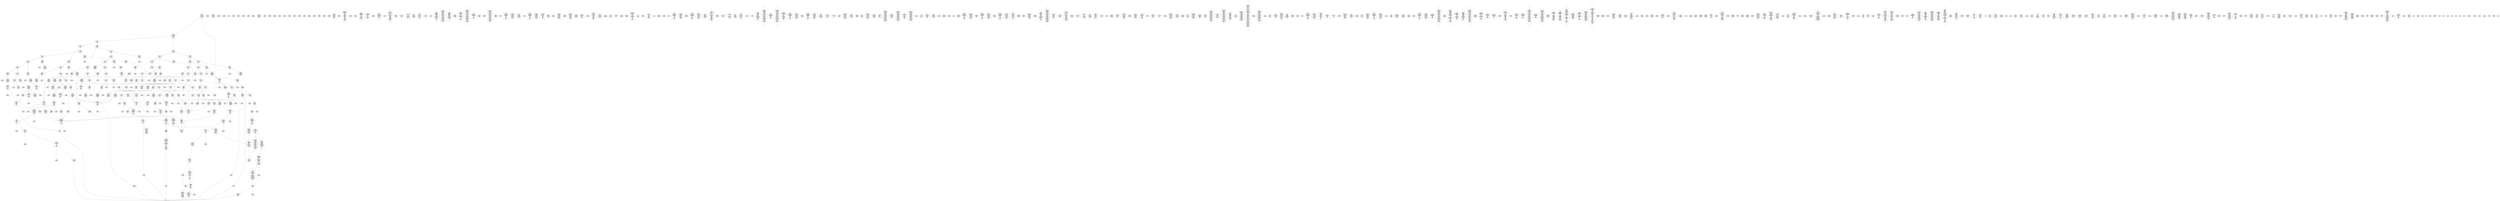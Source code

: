 /* Generated by GvGen v.1.0 (https://www.github.com/stricaud/gvgen) */

digraph G {
compound=true;
   node1 [label="[anywhere]"];
   node2 [label="# 0x0
PUSHX Data
PUSHX Data
MSTORE
PUSHX LogicData
CALLDATASIZE
LT
PUSHX Data
JUMPI
"];
   node3 [label="# 0xd
PUSHX Data
CALLDATALOAD
PUSHX BitData
SHR
PUSHX LogicData
GT
PUSHX Data
JUMPI
"];
   node4 [label="# 0x1e
PUSHX LogicData
GT
PUSHX Data
JUMPI
"];
   node5 [label="# 0x29
PUSHX LogicData
GT
PUSHX Data
JUMPI
"];
   node6 [label="# 0x34
PUSHX LogicData
EQ
PUSHX Data
JUMPI
"];
   node7 [label="# 0x3f
PUSHX LogicData
EQ
PUSHX Data
JUMPI
"];
   node8 [label="# 0x4a
PUSHX LogicData
EQ
PUSHX Data
JUMPI
"];
   node9 [label="# 0x55
PUSHX LogicData
EQ
PUSHX Data
JUMPI
"];
   node10 [label="# 0x60
PUSHX LogicData
EQ
PUSHX Data
JUMPI
"];
   node11 [label="# 0x6b
PUSHX LogicData
EQ
PUSHX Data
JUMPI
"];
   node12 [label="# 0x76
PUSHX Data
REVERT
"];
   node13 [label="# 0x7a
JUMPDEST
PUSHX LogicData
EQ
PUSHX Data
JUMPI
"];
   node14 [label="# 0x86
PUSHX LogicData
EQ
PUSHX Data
JUMPI
"];
   node15 [label="# 0x91
PUSHX LogicData
EQ
PUSHX Data
JUMPI
"];
   node16 [label="# 0x9c
PUSHX LogicData
EQ
PUSHX Data
JUMPI
"];
   node17 [label="# 0xa7
PUSHX LogicData
EQ
PUSHX Data
JUMPI
"];
   node18 [label="# 0xb2
PUSHX Data
REVERT
"];
   node19 [label="# 0xb6
JUMPDEST
PUSHX LogicData
GT
PUSHX Data
JUMPI
"];
   node20 [label="# 0xc2
PUSHX LogicData
EQ
PUSHX Data
JUMPI
"];
   node21 [label="# 0xcd
PUSHX LogicData
EQ
PUSHX Data
JUMPI
"];
   node22 [label="# 0xd8
PUSHX LogicData
EQ
PUSHX Data
JUMPI
"];
   node23 [label="# 0xe3
PUSHX LogicData
EQ
PUSHX Data
JUMPI
"];
   node24 [label="# 0xee
PUSHX LogicData
EQ
PUSHX Data
JUMPI
"];
   node25 [label="# 0xf9
PUSHX LogicData
EQ
PUSHX Data
JUMPI
"];
   node26 [label="# 0x104
PUSHX Data
REVERT
"];
   node27 [label="# 0x108
JUMPDEST
PUSHX LogicData
EQ
PUSHX Data
JUMPI
"];
   node28 [label="# 0x114
PUSHX LogicData
EQ
PUSHX Data
JUMPI
"];
   node29 [label="# 0x11f
PUSHX LogicData
EQ
PUSHX Data
JUMPI
"];
   node30 [label="# 0x12a
PUSHX LogicData
EQ
PUSHX Data
JUMPI
"];
   node31 [label="# 0x135
PUSHX LogicData
EQ
PUSHX Data
JUMPI
"];
   node32 [label="# 0x140
PUSHX Data
REVERT
"];
   node33 [label="# 0x144
JUMPDEST
PUSHX LogicData
GT
PUSHX Data
JUMPI
"];
   node34 [label="# 0x150
PUSHX LogicData
GT
PUSHX Data
JUMPI
"];
   node35 [label="# 0x15b
PUSHX LogicData
EQ
PUSHX Data
JUMPI
"];
   node36 [label="# 0x166
PUSHX LogicData
EQ
PUSHX Data
JUMPI
"];
   node37 [label="# 0x171
PUSHX LogicData
EQ
PUSHX Data
JUMPI
"];
   node38 [label="# 0x17c
PUSHX LogicData
EQ
PUSHX Data
JUMPI
"];
   node39 [label="# 0x187
PUSHX LogicData
EQ
PUSHX Data
JUMPI
"];
   node40 [label="# 0x192
PUSHX LogicData
EQ
PUSHX Data
JUMPI
"];
   node41 [label="# 0x19d
PUSHX Data
REVERT
"];
   node42 [label="# 0x1a1
JUMPDEST
PUSHX LogicData
EQ
PUSHX Data
JUMPI
"];
   node43 [label="# 0x1ad
PUSHX LogicData
EQ
PUSHX Data
JUMPI
"];
   node44 [label="# 0x1b8
PUSHX LogicData
EQ
PUSHX Data
JUMPI
"];
   node45 [label="# 0x1c3
PUSHX LogicData
EQ
PUSHX Data
JUMPI
"];
   node46 [label="# 0x1ce
PUSHX LogicData
EQ
PUSHX Data
JUMPI
"];
   node47 [label="# 0x1d9
PUSHX Data
REVERT
"];
   node48 [label="# 0x1dd
JUMPDEST
PUSHX LogicData
GT
PUSHX Data
JUMPI
"];
   node49 [label="# 0x1e9
PUSHX LogicData
EQ
PUSHX Data
JUMPI
"];
   node50 [label="# 0x1f4
PUSHX LogicData
EQ
PUSHX Data
JUMPI
"];
   node51 [label="# 0x1ff
PUSHX LogicData
EQ
PUSHX Data
JUMPI
"];
   node52 [label="# 0x20a
PUSHX LogicData
EQ
PUSHX Data
JUMPI
"];
   node53 [label="# 0x215
PUSHX LogicData
EQ
PUSHX Data
JUMPI
"];
   node54 [label="# 0x220
PUSHX LogicData
EQ
PUSHX Data
JUMPI
"];
   node55 [label="# 0x22b
PUSHX Data
REVERT
"];
   node56 [label="# 0x22f
JUMPDEST
PUSHX LogicData
EQ
PUSHX Data
JUMPI
"];
   node57 [label="# 0x23b
PUSHX LogicData
EQ
PUSHX Data
JUMPI
"];
   node58 [label="# 0x246
PUSHX LogicData
EQ
PUSHX Data
JUMPI
"];
   node59 [label="# 0x251
PUSHX LogicData
EQ
PUSHX Data
JUMPI
"];
   node60 [label="# 0x25c
PUSHX LogicData
EQ
PUSHX Data
JUMPI
"];
   node61 [label="# 0x267
JUMPDEST
PUSHX Data
REVERT
"];
   node62 [label="# 0x26c
JUMPDEST
CALLVALUE
ISZERO
PUSHX Data
JUMPI
"];
   node63 [label="# 0x274
PUSHX Data
REVERT
"];
   node64 [label="# 0x278
JUMPDEST
PUSHX Data
PUSHX Data
CALLDATASIZE
PUSHX Data
PUSHX Data
JUMP
"];
   node65 [label="# 0x287
JUMPDEST
PUSHX Data
JUMP
"];
   node66 [label="# 0x28c
JUMPDEST
PUSHX MemData
MLOAD
ISZERO
ISZERO
MSTORE
PUSHX ArithData
ADD
"];
   node67 [label="# 0x298
JUMPDEST
PUSHX MemData
MLOAD
SUB
RETURN
"];
   node68 [label="# 0x2a1
JUMPDEST
CALLVALUE
ISZERO
PUSHX Data
JUMPI
"];
   node69 [label="# 0x2a9
PUSHX Data
REVERT
"];
   node70 [label="# 0x2ad
JUMPDEST
PUSHX Data
PUSHX Data
JUMP
"];
   node71 [label="# 0x2b6
JUMPDEST
PUSHX MemData
MLOAD
PUSHX Data
PUSHX Data
JUMP
"];
   node72 [label="# 0x2c3
JUMPDEST
CALLVALUE
ISZERO
PUSHX Data
JUMPI
"];
   node73 [label="# 0x2cb
PUSHX Data
REVERT
"];
   node74 [label="# 0x2cf
JUMPDEST
PUSHX Data
PUSHX Data
CALLDATASIZE
PUSHX Data
PUSHX Data
JUMP
"];
   node75 [label="# 0x2de
JUMPDEST
PUSHX Data
JUMP
"];
   node76 [label="# 0x2e3
JUMPDEST
PUSHX MemData
MLOAD
PUSHX ArithData
PUSHX BitData
PUSHX BitData
SHL
SUB
AND
MSTORE
PUSHX ArithData
ADD
PUSHX Data
JUMP
"];
   node77 [label="# 0x2fb
JUMPDEST
CALLVALUE
ISZERO
PUSHX Data
JUMPI
"];
   node78 [label="# 0x303
PUSHX Data
REVERT
"];
   node79 [label="# 0x307
JUMPDEST
PUSHX Data
PUSHX Data
CALLDATASIZE
PUSHX Data
PUSHX Data
JUMP
"];
   node80 [label="# 0x316
JUMPDEST
PUSHX Data
JUMP
"];
   node81 [label="# 0x31b
JUMPDEST
STOP
"];
   node82 [label="# 0x31d
JUMPDEST
CALLVALUE
ISZERO
PUSHX Data
JUMPI
"];
   node83 [label="# 0x325
PUSHX Data
REVERT
"];
   node84 [label="# 0x329
JUMPDEST
PUSHX Data
PUSHX StorData
SLOAD
JUMP
"];
   node85 [label="# 0x333
JUMPDEST
PUSHX MemData
MLOAD
MSTORE
PUSHX ArithData
ADD
PUSHX Data
JUMP
"];
   node86 [label="# 0x341
JUMPDEST
CALLVALUE
ISZERO
PUSHX Data
JUMPI
"];
   node87 [label="# 0x349
PUSHX Data
REVERT
"];
   node88 [label="# 0x34d
JUMPDEST
PUSHX Data
PUSHX Data
CALLDATASIZE
PUSHX Data
PUSHX Data
JUMP
"];
   node89 [label="# 0x35c
JUMPDEST
PUSHX Data
JUMP
"];
   node90 [label="# 0x361
JUMPDEST
CALLVALUE
ISZERO
PUSHX Data
JUMPI
"];
   node91 [label="# 0x369
PUSHX Data
REVERT
"];
   node92 [label="# 0x36d
JUMPDEST
PUSHX Data
PUSHX Data
CALLDATASIZE
PUSHX Data
PUSHX Data
JUMP
"];
   node93 [label="# 0x37c
JUMPDEST
PUSHX Data
JUMP
"];
   node94 [label="# 0x381
JUMPDEST
CALLVALUE
ISZERO
PUSHX Data
JUMPI
"];
   node95 [label="# 0x389
PUSHX Data
REVERT
"];
   node96 [label="# 0x38d
JUMPDEST
PUSHX Data
PUSHX Data
JUMP
"];
   node97 [label="# 0x396
JUMPDEST
CALLVALUE
ISZERO
PUSHX Data
JUMPI
"];
   node98 [label="# 0x39e
PUSHX Data
REVERT
"];
   node99 [label="# 0x3a2
JUMPDEST
PUSHX Data
PUSHX Data
CALLDATASIZE
PUSHX Data
PUSHX Data
JUMP
"];
   node100 [label="# 0x3b1
JUMPDEST
PUSHX Data
JUMP
"];
   node101 [label="# 0x3b6
JUMPDEST
CALLVALUE
ISZERO
PUSHX Data
JUMPI
"];
   node102 [label="# 0x3be
PUSHX Data
REVERT
"];
   node103 [label="# 0x3c2
JUMPDEST
PUSHX Data
PUSHX StorData
SLOAD
JUMP
"];
   node104 [label="# 0x3cc
JUMPDEST
CALLVALUE
ISZERO
PUSHX Data
JUMPI
"];
   node105 [label="# 0x3d4
PUSHX Data
REVERT
"];
   node106 [label="# 0x3d8
JUMPDEST
PUSHX Data
PUSHX Data
JUMP
"];
   node107 [label="# 0x3e1
JUMPDEST
CALLVALUE
ISZERO
PUSHX Data
JUMPI
"];
   node108 [label="# 0x3e9
PUSHX Data
REVERT
"];
   node109 [label="# 0x3ed
JUMPDEST
PUSHX Data
PUSHX Data
CALLDATASIZE
PUSHX Data
PUSHX Data
JUMP
"];
   node110 [label="# 0x3fc
JUMPDEST
PUSHX Data
JUMP
"];
   node111 [label="# 0x401
JUMPDEST
CALLVALUE
ISZERO
PUSHX Data
JUMPI
"];
   node112 [label="# 0x409
PUSHX Data
REVERT
"];
   node113 [label="# 0x40d
JUMPDEST
PUSHX Data
PUSHX Data
CALLDATASIZE
PUSHX Data
PUSHX Data
JUMP
"];
   node114 [label="# 0x41c
JUMPDEST
PUSHX Data
JUMP
"];
   node115 [label="# 0x421
JUMPDEST
PUSHX MemData
MLOAD
PUSHX Data
PUSHX Data
JUMP
"];
   node116 [label="# 0x42e
JUMPDEST
CALLVALUE
ISZERO
PUSHX Data
JUMPI
"];
   node117 [label="# 0x436
PUSHX Data
REVERT
"];
   node118 [label="# 0x43a
JUMPDEST
PUSHX Data
PUSHX Data
CALLDATASIZE
PUSHX Data
PUSHX Data
JUMP
"];
   node119 [label="# 0x449
JUMPDEST
PUSHX Data
JUMP
"];
   node120 [label="# 0x44e
JUMPDEST
CALLVALUE
ISZERO
PUSHX Data
JUMPI
"];
   node121 [label="# 0x456
PUSHX Data
REVERT
"];
   node122 [label="# 0x45a
JUMPDEST
PUSHX Data
PUSHX Data
CALLDATASIZE
PUSHX Data
PUSHX Data
JUMP
"];
   node123 [label="# 0x469
JUMPDEST
PUSHX Data
JUMP
"];
   node124 [label="# 0x46e
JUMPDEST
CALLVALUE
ISZERO
PUSHX Data
JUMPI
"];
   node125 [label="# 0x476
PUSHX Data
REVERT
"];
   node126 [label="# 0x47a
JUMPDEST
PUSHX StorData
SLOAD
PUSHX Data
PUSHX Data
DIV
PUSHX BitData
AND
JUMP
"];
   node127 [label="# 0x48e
JUMPDEST
CALLVALUE
ISZERO
PUSHX Data
JUMPI
"];
   node128 [label="# 0x496
PUSHX Data
REVERT
"];
   node129 [label="# 0x49a
JUMPDEST
PUSHX Data
PUSHX Data
JUMP
"];
   node130 [label="# 0x4a3
JUMPDEST
CALLVALUE
ISZERO
PUSHX Data
JUMPI
"];
   node131 [label="# 0x4ab
PUSHX Data
REVERT
"];
   node132 [label="# 0x4af
JUMPDEST
PUSHX StorData
SLOAD
PUSHX Data
PUSHX BitData
AND
JUMP
"];
   node133 [label="# 0x4bd
JUMPDEST
CALLVALUE
ISZERO
PUSHX Data
JUMPI
"];
   node134 [label="# 0x4c5
PUSHX Data
REVERT
"];
   node135 [label="# 0x4c9
JUMPDEST
PUSHX Data
PUSHX Data
JUMP
"];
   node136 [label="# 0x4d2
JUMPDEST
CALLVALUE
ISZERO
PUSHX Data
JUMPI
"];
   node137 [label="# 0x4da
PUSHX Data
REVERT
"];
   node138 [label="# 0x4de
JUMPDEST
PUSHX Data
PUSHX Data
CALLDATASIZE
PUSHX Data
PUSHX Data
JUMP
"];
   node139 [label="# 0x4ed
JUMPDEST
PUSHX Data
JUMP
"];
   node140 [label="# 0x4f2
JUMPDEST
CALLVALUE
ISZERO
PUSHX Data
JUMPI
"];
   node141 [label="# 0x4fa
PUSHX Data
REVERT
"];
   node142 [label="# 0x4fe
JUMPDEST
PUSHX Data
PUSHX StorData
SLOAD
JUMP
"];
   node143 [label="# 0x508
JUMPDEST
CALLVALUE
ISZERO
PUSHX Data
JUMPI
"];
   node144 [label="# 0x510
PUSHX Data
REVERT
"];
   node145 [label="# 0x514
JUMPDEST
PUSHX StorData
SLOAD
PUSHX Data
PUSHX Data
DIV
PUSHX BitData
AND
JUMP
"];
   node146 [label="# 0x527
JUMPDEST
CALLVALUE
ISZERO
PUSHX Data
JUMPI
"];
   node147 [label="# 0x52f
PUSHX Data
REVERT
"];
   node148 [label="# 0x533
JUMPDEST
PUSHX Data
PUSHX Data
CALLDATASIZE
PUSHX Data
PUSHX Data
JUMP
"];
   node149 [label="# 0x542
JUMPDEST
PUSHX Data
JUMP
"];
   node150 [label="# 0x547
JUMPDEST
CALLVALUE
ISZERO
PUSHX Data
JUMPI
"];
   node151 [label="# 0x54f
PUSHX Data
REVERT
"];
   node152 [label="# 0x553
JUMPDEST
PUSHX Data
PUSHX Data
JUMP
"];
   node153 [label="# 0x55c
JUMPDEST
CALLVALUE
ISZERO
PUSHX Data
JUMPI
"];
   node154 [label="# 0x564
PUSHX Data
REVERT
"];
   node155 [label="# 0x568
JUMPDEST
PUSHX Data
PUSHX Data
CALLDATASIZE
PUSHX Data
PUSHX Data
JUMP
"];
   node156 [label="# 0x577
JUMPDEST
PUSHX Data
JUMP
"];
   node157 [label="# 0x57c
JUMPDEST
CALLVALUE
ISZERO
PUSHX Data
JUMPI
"];
   node158 [label="# 0x584
PUSHX Data
REVERT
"];
   node159 [label="# 0x588
JUMPDEST
PUSHX Data
PUSHX Data
CALLDATASIZE
PUSHX Data
PUSHX Data
JUMP
"];
   node160 [label="# 0x597
JUMPDEST
PUSHX Data
JUMP
"];
   node161 [label="# 0x59c
JUMPDEST
CALLVALUE
ISZERO
PUSHX Data
JUMPI
"];
   node162 [label="# 0x5a4
PUSHX Data
REVERT
"];
   node163 [label="# 0x5a8
JUMPDEST
PUSHX StorData
SLOAD
PUSHX ArithData
PUSHX BitData
PUSHX BitData
SHL
SUB
AND
PUSHX Data
JUMP
"];
   node164 [label="# 0x5ba
JUMPDEST
CALLVALUE
ISZERO
PUSHX Data
JUMPI
"];
   node165 [label="# 0x5c2
PUSHX Data
REVERT
"];
   node166 [label="# 0x5c6
JUMPDEST
PUSHX Data
PUSHX StorData
SLOAD
JUMP
"];
   node167 [label="# 0x5d0
JUMPDEST
CALLVALUE
ISZERO
PUSHX Data
JUMPI
"];
   node168 [label="# 0x5d8
PUSHX Data
REVERT
"];
   node169 [label="# 0x5dc
JUMPDEST
PUSHX Data
PUSHX Data
JUMP
"];
   node170 [label="# 0x5e5
JUMPDEST
PUSHX Data
PUSHX Data
CALLDATASIZE
PUSHX Data
PUSHX Data
JUMP
"];
   node171 [label="# 0x5f3
JUMPDEST
PUSHX Data
JUMP
"];
   node172 [label="# 0x5f8
JUMPDEST
CALLVALUE
ISZERO
PUSHX Data
JUMPI
"];
   node173 [label="# 0x600
PUSHX Data
REVERT
"];
   node174 [label="# 0x604
JUMPDEST
PUSHX Data
PUSHX Data
CALLDATASIZE
PUSHX Data
PUSHX Data
JUMP
"];
   node175 [label="# 0x613
JUMPDEST
PUSHX Data
JUMP
"];
   node176 [label="# 0x618
JUMPDEST
CALLVALUE
ISZERO
PUSHX Data
JUMPI
"];
   node177 [label="# 0x620
PUSHX Data
REVERT
"];
   node178 [label="# 0x624
JUMPDEST
PUSHX Data
PUSHX Data
JUMP
"];
   node179 [label="# 0x62d
JUMPDEST
CALLVALUE
ISZERO
PUSHX Data
JUMPI
"];
   node180 [label="# 0x635
PUSHX Data
REVERT
"];
   node181 [label="# 0x639
JUMPDEST
PUSHX Data
PUSHX Data
CALLDATASIZE
PUSHX Data
PUSHX Data
JUMP
"];
   node182 [label="# 0x648
JUMPDEST
PUSHX Data
JUMP
"];
   node183 [label="# 0x64d
JUMPDEST
CALLVALUE
ISZERO
PUSHX Data
JUMPI
"];
   node184 [label="# 0x655
PUSHX Data
REVERT
"];
   node185 [label="# 0x659
JUMPDEST
PUSHX Data
PUSHX Data
CALLDATASIZE
PUSHX Data
PUSHX Data
JUMP
"];
   node186 [label="# 0x668
JUMPDEST
PUSHX Data
JUMP
"];
   node187 [label="# 0x66d
JUMPDEST
CALLVALUE
ISZERO
PUSHX Data
JUMPI
"];
   node188 [label="# 0x675
PUSHX Data
REVERT
"];
   node189 [label="# 0x679
JUMPDEST
PUSHX Data
PUSHX Data
CALLDATASIZE
PUSHX Data
PUSHX Data
JUMP
"];
   node190 [label="# 0x688
JUMPDEST
PUSHX Data
JUMP
"];
   node191 [label="# 0x68d
JUMPDEST
CALLVALUE
ISZERO
PUSHX Data
JUMPI
"];
   node192 [label="# 0x695
PUSHX Data
REVERT
"];
   node193 [label="# 0x699
JUMPDEST
PUSHX Data
PUSHX Data
CALLDATASIZE
PUSHX Data
PUSHX Data
JUMP
"];
   node194 [label="# 0x6a8
JUMPDEST
PUSHX Data
JUMP
"];
   node195 [label="# 0x6ad
JUMPDEST
CALLVALUE
ISZERO
PUSHX Data
JUMPI
"];
   node196 [label="# 0x6b5
PUSHX Data
REVERT
"];
   node197 [label="# 0x6b9
JUMPDEST
PUSHX Data
PUSHX Data
CALLDATASIZE
PUSHX Data
PUSHX Data
JUMP
"];
   node198 [label="# 0x6c8
JUMPDEST
PUSHX Data
JUMP
"];
   node199 [label="# 0x6cd
JUMPDEST
PUSHX Data
PUSHX Data
CALLDATASIZE
PUSHX Data
PUSHX Data
JUMP
"];
   node200 [label="# 0x6db
JUMPDEST
PUSHX Data
JUMP
"];
   node201 [label="# 0x6e0
JUMPDEST
CALLVALUE
ISZERO
PUSHX Data
JUMPI
"];
   node202 [label="# 0x6e8
PUSHX Data
REVERT
"];
   node203 [label="# 0x6ec
JUMPDEST
PUSHX Data
PUSHX StorData
SLOAD
JUMP
"];
   node204 [label="# 0x6f6
JUMPDEST
CALLVALUE
ISZERO
PUSHX Data
JUMPI
"];
   node205 [label="# 0x6fe
PUSHX Data
REVERT
"];
   node206 [label="# 0x702
JUMPDEST
PUSHX Data
PUSHX Data
CALLDATASIZE
PUSHX Data
PUSHX Data
JUMP
"];
   node207 [label="# 0x711
JUMPDEST
PUSHX Data
PUSHX Data
MSTORE
PUSHX Data
MSTORE
PUSHX Data
SHA3
SLOAD
JUMP
"];
   node208 [label="# 0x723
JUMPDEST
CALLVALUE
ISZERO
PUSHX Data
JUMPI
"];
   node209 [label="# 0x72b
PUSHX Data
REVERT
"];
   node210 [label="# 0x72f
JUMPDEST
PUSHX Data
PUSHX Data
CALLDATASIZE
PUSHX Data
PUSHX Data
JUMP
"];
   node211 [label="# 0x73e
JUMPDEST
PUSHX Data
JUMP
"];
   node212 [label="# 0x743
JUMPDEST
CALLVALUE
ISZERO
PUSHX Data
JUMPI
"];
   node213 [label="# 0x74b
PUSHX Data
REVERT
"];
   node214 [label="# 0x74f
JUMPDEST
PUSHX Data
PUSHX Data
CALLDATASIZE
PUSHX Data
PUSHX Data
JUMP
"];
   node215 [label="# 0x75e
JUMPDEST
PUSHX ArithData
PUSHX BitData
PUSHX BitData
SHL
SUB
AND
PUSHX Data
MSTORE
PUSHX Data
PUSHX Data
MSTORE
PUSHX Data
SHA3
AND
MSTORE
MSTORE
SHA3
SLOAD
PUSHX BitData
AND
JUMP
"];
   node216 [label="# 0x78c
JUMPDEST
CALLVALUE
ISZERO
PUSHX Data
JUMPI
"];
   node217 [label="# 0x794
PUSHX Data
REVERT
"];
   node218 [label="# 0x798
JUMPDEST
PUSHX Data
PUSHX Data
CALLDATASIZE
PUSHX Data
PUSHX Data
JUMP
"];
   node219 [label="# 0x7a7
JUMPDEST
PUSHX Data
JUMP
"];
   node220 [label="# 0x7ac
JUMPDEST
CALLVALUE
ISZERO
PUSHX Data
JUMPI
"];
   node221 [label="# 0x7b4
PUSHX Data
REVERT
"];
   node222 [label="# 0x7b8
JUMPDEST
PUSHX Data
PUSHX Data
CALLDATASIZE
PUSHX Data
PUSHX Data
JUMP
"];
   node223 [label="# 0x7c7
JUMPDEST
PUSHX Data
JUMP
"];
   node224 [label="# 0x7cc
JUMPDEST
PUSHX Data
PUSHX ArithData
PUSHX BitData
PUSHX BitData
SHL
SUB
NOT
AND
PUSHX BitData
PUSHX BitData
SHL
EQ
PUSHX Data
JUMPI
"];
   node225 [label="# 0x7e8
PUSHX ArithData
PUSHX BitData
PUSHX BitData
SHL
SUB
NOT
AND
PUSHX BitData
PUSHX BitData
SHL
EQ
"];
   node226 [label="# 0x7fd
JUMPDEST
PUSHX Data
JUMPI
"];
   node227 [label="# 0x803
PUSHX BitData
PUSHX BitData
SHL
PUSHX ArithData
PUSHX BitData
PUSHX BitData
SHL
SUB
NOT
AND
EQ
"];
   node228 [label="# 0x818
JUMPDEST
JUMP
"];
   node229 [label="# 0x81e
JUMPDEST
PUSHX Data
PUSHX StorData
SLOAD
PUSHX Data
PUSHX Data
JUMP
"];
   node230 [label="# 0x82d
JUMPDEST
PUSHX ArithData
ADD
PUSHX ArithData
DIV
MUL
PUSHX ArithData
ADD
PUSHX MemData
MLOAD
ADD
PUSHX Data
MSTORE
MSTORE
PUSHX ArithData
ADD
SLOAD
PUSHX Data
PUSHX Data
JUMP
"];
   node231 [label="# 0x859
JUMPDEST
ISZERO
PUSHX Data
JUMPI
"];
   node232 [label="# 0x860
PUSHX LogicData
LT
PUSHX Data
JUMPI
"];
   node233 [label="# 0x868
PUSHX ArithData
SLOAD
DIV
MUL
MSTORE
PUSHX ArithData
ADD
PUSHX Data
JUMP
"];
   node234 [label="# 0x87b
JUMPDEST
ADD
PUSHX Data
MSTORE
PUSHX Data
PUSHX Data
SHA3
"];
   node235 [label="# 0x889
JUMPDEST
SLOAD
MSTORE
PUSHX ArithData
ADD
PUSHX ArithData
ADD
GT
PUSHX Data
JUMPI
"];
   node236 [label="# 0x89d
SUB
PUSHX BitData
AND
ADD
"];
   node237 [label="# 0x8a6
JUMPDEST
JUMP
"];
   node238 [label="# 0x8b0
JUMPDEST
PUSHX Data
MSTORE
PUSHX Data
PUSHX Data
MSTORE
PUSHX Data
SHA3
SLOAD
PUSHX ArithData
PUSHX BitData
PUSHX BitData
SHL
SUB
AND
PUSHX Data
JUMPI
"];
   node239 [label="# 0x8cd
PUSHX MemData
MLOAD
PUSHX BitData
PUSHX BitData
SHL
MSTORE
PUSHX Data
PUSHX ArithData
ADD
MSTORE
PUSHX Data
PUSHX ArithData
ADD
MSTORE
PUSHX Data
PUSHX ArithData
ADD
MSTORE
PUSHX BitData
PUSHX BitData
SHL
PUSHX ArithData
ADD
MSTORE
PUSHX ArithData
ADD
"];
   node240 [label="# 0x925
JUMPDEST
PUSHX MemData
MLOAD
SUB
REVERT
"];
   node241 [label="# 0x92e
JUMPDEST
PUSHX Data
MSTORE
PUSHX Data
PUSHX Data
MSTORE
PUSHX Data
SHA3
SLOAD
PUSHX ArithData
PUSHX BitData
PUSHX BitData
SHL
SUB
AND
JUMP
"];
   node242 [label="# 0x94a
JUMPDEST
PUSHX Data
PUSHX Data
PUSHX Data
JUMP
"];
   node243 [label="# 0x955
JUMPDEST
PUSHX ArithData
PUSHX BitData
PUSHX BitData
SHL
SUB
AND
PUSHX ArithData
PUSHX BitData
PUSHX BitData
SHL
SUB
AND
EQ
ISZERO
PUSHX Data
JUMPI
"];
   node244 [label="# 0x972
PUSHX MemData
MLOAD
PUSHX BitData
PUSHX BitData
SHL
MSTORE
PUSHX Data
PUSHX ArithData
ADD
MSTORE
PUSHX Data
PUSHX ArithData
ADD
MSTORE
PUSHX Data
PUSHX ArithData
ADD
MSTORE
PUSHX BitData
PUSHX BitData
SHL
PUSHX ArithData
ADD
MSTORE
PUSHX ArithData
ADD
PUSHX Data
JUMP
"];
   node245 [label="# 0x9c3
JUMPDEST
CALLER
PUSHX ArithData
PUSHX BitData
PUSHX BitData
SHL
SUB
AND
EQ
PUSHX Data
JUMPI
"];
   node246 [label="# 0x9d5
PUSHX Data
CALLER
PUSHX Data
JUMP
"];
   node247 [label="# 0x9df
JUMPDEST
PUSHX Data
JUMPI
"];
   node248 [label="# 0x9e4
PUSHX MemData
MLOAD
PUSHX BitData
PUSHX BitData
SHL
MSTORE
PUSHX Data
PUSHX ArithData
ADD
MSTORE
PUSHX Data
PUSHX ArithData
ADD
MSTORE
PUSHX Data
PUSHX ArithData
ADD
MSTORE
PUSHX Data
PUSHX ArithData
ADD
MSTORE
PUSHX ArithData
ADD
PUSHX Data
JUMP
"];
   node249 [label="# 0xa51
JUMPDEST
PUSHX Data
PUSHX Data
JUMP
"];
   node250 [label="# 0xa5b
JUMPDEST
JUMP
"];
   node251 [label="# 0xa60
JUMPDEST
PUSHX StorData
SLOAD
PUSHX ArithData
PUSHX BitData
PUSHX BitData
SHL
SUB
AND
CALLER
EQ
PUSHX Data
JUMPI
"];
   node252 [label="# 0xa73
PUSHX MemData
MLOAD
PUSHX BitData
PUSHX BitData
SHL
MSTORE
PUSHX ArithData
ADD
PUSHX Data
PUSHX Data
JUMP
"];
   node253 [label="# 0xa8a
JUMPDEST
MLOAD
PUSHX Data
PUSHX Data
PUSHX ArithData
ADD
PUSHX Data
JUMP
"];
   node254 [label="# 0xa9d
JUMPDEST
JUMP
"];
   node255 [label="# 0xaa1
JUMPDEST
PUSHX StorData
SLOAD
PUSHX ArithData
PUSHX BitData
PUSHX BitData
SHL
SUB
AND
CALLER
EQ
PUSHX Data
JUMPI
"];
   node256 [label="# 0xab4
PUSHX MemData
MLOAD
PUSHX BitData
PUSHX BitData
SHL
MSTORE
PUSHX ArithData
ADD
PUSHX Data
PUSHX Data
JUMP
"];
   node257 [label="# 0xacb
JUMPDEST
PUSHX StorData
SLOAD
PUSHX BitData
NOT
AND
ISZERO
ISZERO
OR
SSTORE
JUMP
"];
   node258 [label="# 0xade
JUMPDEST
PUSHX Data
PUSHX Data
PUSHX StorData
SLOAD
JUMP
"];
   node259 [label="# 0xae9
JUMPDEST
JUMP
"];
   node260 [label="# 0xaee
JUMPDEST
PUSHX Data
CALLER
PUSHX Data
JUMP
"];
   node261 [label="# 0xaf8
JUMPDEST
PUSHX Data
JUMPI
"];
   node262 [label="# 0xafd
PUSHX MemData
MLOAD
PUSHX BitData
PUSHX BitData
SHL
MSTORE
PUSHX ArithData
ADD
PUSHX Data
PUSHX Data
JUMP
"];
   node263 [label="# 0xb14
JUMPDEST
PUSHX Data
PUSHX Data
JUMP
"];
   node264 [label="# 0xb1f
JUMPDEST
PUSHX StorData
SLOAD
PUSHX ArithData
PUSHX BitData
PUSHX BitData
SHL
SUB
AND
CALLER
EQ
PUSHX Data
JUMPI
"];
   node265 [label="# 0xb32
PUSHX MemData
MLOAD
PUSHX BitData
PUSHX BitData
SHL
MSTORE
PUSHX ArithData
ADD
PUSHX Data
PUSHX Data
JUMP
"];
   node266 [label="# 0xb49
JUMPDEST
PUSHX LogicData
PUSHX StorData
SLOAD
EQ
ISZERO
PUSHX Data
JUMPI
"];
   node267 [label="# 0xb55
PUSHX MemData
MLOAD
PUSHX BitData
PUSHX BitData
SHL
MSTORE
PUSHX Data
PUSHX ArithData
ADD
MSTORE
PUSHX Data
PUSHX ArithData
ADD
MSTORE
PUSHX Data
PUSHX ArithData
ADD
MSTORE
PUSHX ArithData
ADD
PUSHX Data
JUMP
"];
   node268 [label="# 0xb9c
JUMPDEST
PUSHX Data
PUSHX Data
SSTORE
PUSHX Data
PUSHX Data
PUSHX StorData
SLOAD
PUSHX ArithData
PUSHX BitData
PUSHX BitData
SHL
SUB
AND
JUMP
"];
   node269 [label="# 0xbb5
JUMPDEST
PUSHX ArithData
PUSHX BitData
PUSHX BitData
SHL
SUB
AND
SELFBALANCE
PUSHX MemData
MLOAD
PUSHX Data
PUSHX MemData
MLOAD
SUB
GAS
CALL
RETURNDATASIZE
PUSHX LogicData
EQ
PUSHX Data
JUMPI
"];
   node270 [label="# 0xbde
PUSHX MemData
MLOAD
PUSHX BitData
NOT
PUSHX ArithData
RETURNDATASIZE
ADD
AND
ADD
PUSHX Data
MSTORE
RETURNDATASIZE
MSTORE
RETURNDATASIZE
PUSHX Data
PUSHX ArithData
ADD
RETURNDATACOPY
PUSHX Data
JUMP
"];
   node271 [label="# 0xbff
JUMPDEST
PUSHX Data
"];
   node272 [label="# 0xc04
JUMPDEST
PUSHX Data
JUMPI
"];
   node273 [label="# 0xc0e
PUSHX Data
REVERT
"];
   node274 [label="# 0xc12
JUMPDEST
PUSHX Data
PUSHX Data
SSTORE
JUMP
"];
   node275 [label="# 0xc1a
JUMPDEST
PUSHX Data
PUSHX MemData
MLOAD
PUSHX ArithData
ADD
PUSHX Data
MSTORE
PUSHX Data
MSTORE
PUSHX Data
JUMP
"];
   node276 [label="# 0xc35
JUMPDEST
PUSHX Data
PUSHX Data
PUSHX Data
PUSHX Data
JUMP
"];
   node277 [label="# 0xc42
JUMPDEST
PUSHX Data
PUSHX LogicData
GT
ISZERO
PUSHX Data
JUMPI
"];
   node278 [label="# 0xc58
PUSHX Data
PUSHX Data
JUMP
"];
   node279 [label="# 0xc5f
JUMPDEST
PUSHX MemData
MLOAD
MSTORE
PUSHX ArithData
MUL
PUSHX ArithData
ADD
ADD
PUSHX Data
MSTORE
ISZERO
PUSHX Data
JUMPI
"];
   node280 [label="# 0xc79
PUSHX ArithData
ADD
PUSHX ArithData
MUL
CALLDATASIZE
CALLDATACOPY
ADD
"];
   node281 [label="# 0xc88
JUMPDEST
PUSHX Data
PUSHX Data
"];
   node282 [label="# 0xc90
JUMPDEST
LT
ISZERO
PUSHX Data
JUMPI
"];
   node283 [label="# 0xc9a
PUSHX StorData
SLOAD
GT
ISZERO
"];
   node284 [label="# 0xca1
JUMPDEST
ISZERO
PUSHX Data
JUMPI
"];
   node285 [label="# 0xca7
PUSHX Data
PUSHX Data
PUSHX Data
JUMP
"];
   node286 [label="# 0xcb1
JUMPDEST
PUSHX ArithData
PUSHX BitData
PUSHX BitData
SHL
SUB
AND
PUSHX ArithData
PUSHX BitData
PUSHX BitData
SHL
SUB
AND
EQ
ISZERO
PUSHX Data
JUMPI
"];
   node287 [label="# 0xcce
MLOAD
LT
PUSHX Data
JUMPI
"];
   node288 [label="# 0xcd9
PUSHX Data
PUSHX Data
JUMP
"];
   node289 [label="# 0xce0
JUMPDEST
PUSHX ArithData
MUL
ADD
ADD
MSTORE
PUSHX Data
PUSHX Data
JUMP
"];
   node290 [label="# 0xcf5
JUMPDEST
"];
   node291 [label="# 0xcf9
JUMPDEST
PUSHX Data
PUSHX Data
JUMP
"];
   node292 [label="# 0xd03
JUMPDEST
PUSHX Data
JUMP
"];
   node293 [label="# 0xd0c
JUMPDEST
JUMP
"];
   node294 [label="# 0xd16
JUMPDEST
PUSHX StorData
SLOAD
PUSHX ArithData
PUSHX BitData
PUSHX BitData
SHL
SUB
AND
CALLER
EQ
PUSHX Data
JUMPI
"];
   node295 [label="# 0xd29
PUSHX MemData
MLOAD
PUSHX BitData
PUSHX BitData
SHL
MSTORE
PUSHX ArithData
ADD
PUSHX Data
PUSHX Data
JUMP
"];
   node296 [label="# 0xd40
JUMPDEST
PUSHX Data
SSTORE
JUMP
"];
   node297 [label="# 0xd45
JUMPDEST
PUSHX StorData
SLOAD
PUSHX ArithData
PUSHX BitData
PUSHX BitData
SHL
SUB
AND
CALLER
EQ
PUSHX Data
JUMPI
"];
   node298 [label="# 0xd58
PUSHX MemData
MLOAD
PUSHX BitData
PUSHX BitData
SHL
MSTORE
PUSHX ArithData
ADD
PUSHX Data
PUSHX Data
JUMP
"];
   node299 [label="# 0xd6f
JUMPDEST
MLOAD
PUSHX Data
PUSHX Data
PUSHX ArithData
ADD
PUSHX Data
JUMP
"];
   node300 [label="# 0xd82
JUMPDEST
PUSHX StorData
SLOAD
PUSHX Data
PUSHX Data
JUMP
"];
   node301 [label="# 0xd8f
JUMPDEST
PUSHX ArithData
ADD
PUSHX ArithData
DIV
MUL
PUSHX ArithData
ADD
PUSHX MemData
MLOAD
ADD
PUSHX Data
MSTORE
MSTORE
PUSHX ArithData
ADD
SLOAD
PUSHX Data
PUSHX Data
JUMP
"];
   node302 [label="# 0xdbb
JUMPDEST
ISZERO
PUSHX Data
JUMPI
"];
   node303 [label="# 0xdc2
PUSHX LogicData
LT
PUSHX Data
JUMPI
"];
   node304 [label="# 0xdca
PUSHX ArithData
SLOAD
DIV
MUL
MSTORE
PUSHX ArithData
ADD
PUSHX Data
JUMP
"];
   node305 [label="# 0xddd
JUMPDEST
ADD
PUSHX Data
MSTORE
PUSHX Data
PUSHX Data
SHA3
"];
   node306 [label="# 0xdeb
JUMPDEST
SLOAD
MSTORE
PUSHX ArithData
ADD
PUSHX ArithData
ADD
GT
PUSHX Data
JUMPI
"];
   node307 [label="# 0xdff
SUB
PUSHX BitData
AND
ADD
"];
   node308 [label="# 0xe08
JUMPDEST
JUMP
"];
   node309 [label="# 0xe10
JUMPDEST
PUSHX StorData
SLOAD
PUSHX Data
PUSHX Data
JUMP
"];
   node310 [label="# 0xe1d
JUMPDEST
PUSHX Data
MSTORE
PUSHX Data
PUSHX Data
MSTORE
PUSHX Data
SHA3
SLOAD
PUSHX ArithData
PUSHX BitData
PUSHX BitData
SHL
SUB
AND
PUSHX Data
JUMPI
"];
   node311 [label="# 0xe3b
PUSHX MemData
MLOAD
PUSHX BitData
PUSHX BitData
SHL
MSTORE
PUSHX Data
PUSHX ArithData
ADD
MSTORE
PUSHX Data
PUSHX ArithData
ADD
MSTORE
PUSHX Data
PUSHX ArithData
ADD
MSTORE
PUSHX BitData
PUSHX BitData
SHL
PUSHX ArithData
ADD
MSTORE
PUSHX ArithData
ADD
PUSHX Data
JUMP
"];
   node312 [label="# 0xe94
JUMPDEST
PUSHX Data
PUSHX ArithData
PUSHX BitData
PUSHX BitData
SHL
SUB
AND
PUSHX Data
JUMPI
"];
   node313 [label="# 0xea5
PUSHX MemData
MLOAD
PUSHX BitData
PUSHX BitData
SHL
MSTORE
PUSHX Data
PUSHX ArithData
ADD
MSTORE
PUSHX Data
PUSHX ArithData
ADD
MSTORE
PUSHX Data
PUSHX ArithData
ADD
MSTORE
PUSHX BitData
PUSHX BitData
SHL
PUSHX ArithData
ADD
MSTORE
PUSHX ArithData
ADD
PUSHX Data
JUMP
"];
   node314 [label="# 0xeff
JUMPDEST
PUSHX ArithData
PUSHX BitData
PUSHX BitData
SHL
SUB
AND
PUSHX Data
MSTORE
PUSHX Data
PUSHX Data
MSTORE
PUSHX Data
SHA3
SLOAD
JUMP
"];
   node315 [label="# 0xf1b
JUMPDEST
PUSHX StorData
SLOAD
PUSHX ArithData
PUSHX BitData
PUSHX BitData
SHL
SUB
AND
CALLER
EQ
PUSHX Data
JUMPI
"];
   node316 [label="# 0xf2e
PUSHX MemData
MLOAD
PUSHX BitData
PUSHX BitData
SHL
MSTORE
PUSHX ArithData
ADD
PUSHX Data
PUSHX Data
JUMP
"];
   node317 [label="# 0xf45
JUMPDEST
PUSHX Data
PUSHX Data
PUSHX Data
JUMP
"];
   node318 [label="# 0xf4f
JUMPDEST
JUMP
"];
   node319 [label="# 0xf51
JUMPDEST
PUSHX StorData
SLOAD
PUSHX ArithData
PUSHX BitData
PUSHX BitData
SHL
SUB
AND
CALLER
EQ
PUSHX Data
JUMPI
"];
   node320 [label="# 0xf64
PUSHX MemData
MLOAD
PUSHX BitData
PUSHX BitData
SHL
MSTORE
PUSHX ArithData
ADD
PUSHX Data
PUSHX Data
JUMP
"];
   node321 [label="# 0xf7b
JUMPDEST
PUSHX Data
SSTORE
JUMP
"];
   node322 [label="# 0xf80
JUMPDEST
PUSHX StorData
SLOAD
PUSHX ArithData
PUSHX BitData
PUSHX BitData
SHL
SUB
AND
CALLER
EQ
PUSHX Data
JUMPI
"];
   node323 [label="# 0xf93
PUSHX MemData
MLOAD
PUSHX BitData
PUSHX BitData
SHL
MSTORE
PUSHX ArithData
ADD
PUSHX Data
PUSHX Data
JUMP
"];
   node324 [label="# 0xfaa
JUMPDEST
MLOAD
PUSHX Data
PUSHX Data
PUSHX ArithData
ADD
PUSHX Data
JUMP
"];
   node325 [label="# 0xfbd
JUMPDEST
PUSHX Data
PUSHX StorData
SLOAD
PUSHX Data
PUSHX Data
JUMP
"];
   node326 [label="# 0xfcc
JUMPDEST
PUSHX LogicData
GT
ISZERO
PUSHX Data
JUMPI
"];
   node327 [label="# 0xfd8
PUSHX StorData
SLOAD
GT
ISZERO
"];
   node328 [label="# 0xfdf
JUMPDEST
PUSHX Data
JUMPI
"];
   node329 [label="# 0xfe4
PUSHX MemData
MLOAD
PUSHX BitData
PUSHX BitData
SHL
MSTORE
PUSHX ArithData
ADD
PUSHX Data
PUSHX Data
JUMP
"];
   node330 [label="# 0xffb
JUMPDEST
PUSHX StorData
SLOAD
PUSHX Data
PUSHX StorData
SLOAD
JUMP
"];
   node331 [label="# 0x1008
JUMPDEST
PUSHX Data
PUSHX Data
JUMP
"];
   node332 [label="# 0x1012
JUMPDEST
GT
ISZERO
PUSHX Data
JUMPI
"];
   node333 [label="# 0x1019
PUSHX MemData
MLOAD
PUSHX BitData
PUSHX BitData
SHL
MSTORE
PUSHX ArithData
ADD
PUSHX Data
PUSHX Data
JUMP
"];
   node334 [label="# 0x1030
JUMPDEST
PUSHX StorData
SLOAD
PUSHX Data
PUSHX Data
JUMP
"];
   node335 [label="# 0x103f
JUMPDEST
CALLVALUE
LT
ISZERO
PUSHX Data
JUMPI
"];
   node336 [label="# 0x1047
PUSHX MemData
MLOAD
PUSHX BitData
PUSHX BitData
SHL
MSTORE
PUSHX Data
PUSHX ArithData
ADD
MSTORE
PUSHX Data
PUSHX ArithData
ADD
MSTORE
PUSHX BitData
PUSHX BitData
SHL
PUSHX ArithData
ADD
MSTORE
PUSHX ArithData
ADD
PUSHX Data
JUMP
"];
   node337 [label="# 0x1084
JUMPDEST
PUSHX StorData
SLOAD
PUSHX BitData
AND
ISZERO
PUSHX Data
JUMPI
"];
   node338 [label="# 0x1090
PUSHX MemData
MLOAD
PUSHX BitData
PUSHX BitData
SHL
MSTORE
PUSHX Data
PUSHX ArithData
ADD
MSTORE
PUSHX Data
PUSHX ArithData
ADD
MSTORE
PUSHX Data
PUSHX ArithData
ADD
MSTORE
PUSHX ArithData
ADD
PUSHX Data
JUMP
"];
   node339 [label="# 0x10d7
JUMPDEST
PUSHX StorData
SLOAD
PUSHX Data
DIV
PUSHX BitData
AND
ISZERO
PUSHX Data
JUMPI
"];
   node340 [label="# 0x10e8
PUSHX MemData
MLOAD
PUSHX BitData
PUSHX BitData
SHL
MSTORE
PUSHX Data
PUSHX ArithData
ADD
MSTORE
PUSHX Data
PUSHX ArithData
ADD
MSTORE
PUSHX Data
PUSHX ArithData
ADD
MSTORE
PUSHX ArithData
ADD
PUSHX Data
JUMP
"];
   node341 [label="# 0x112f
JUMPDEST
PUSHX Data
"];
   node342 [label="# 0x1132
JUMPDEST
LT
ISZERO
PUSHX Data
JUMPI
"];
   node343 [label="# 0x113b
PUSHX Data
PUSHX StorData
SLOAD
PUSHX ArithData
ADD
SSTORE
JUMP
"];
   node344 [label="# 0x1148
JUMPDEST
PUSHX Data
CALLER
PUSHX Data
PUSHX StorData
SLOAD
JUMP
"];
   node345 [label="# 0x1155
JUMPDEST
PUSHX Data
JUMP
"];
   node346 [label="# 0x115a
JUMPDEST
PUSHX Data
PUSHX Data
JUMP
"];
   node347 [label="# 0x1164
JUMPDEST
PUSHX Data
JUMP
"];
   node348 [label="# 0x116c
JUMPDEST
JUMP
"];
   node349 [label="# 0x1172
JUMPDEST
PUSHX Data
CALLER
PUSHX Data
JUMP
"];
   node350 [label="# 0x117d
JUMPDEST
PUSHX StorData
SLOAD
PUSHX Data
PUSHX Data
JUMP
"];
   node351 [label="# 0x118a
JUMPDEST
PUSHX StorData
SLOAD
PUSHX ArithData
PUSHX BitData
PUSHX BitData
SHL
SUB
AND
CALLER
EQ
PUSHX Data
JUMPI
"];
   node352 [label="# 0x119d
PUSHX MemData
MLOAD
PUSHX BitData
PUSHX BitData
SHL
MSTORE
PUSHX ArithData
ADD
PUSHX Data
PUSHX Data
JUMP
"];
   node353 [label="# 0x11b4
JUMPDEST
PUSHX Data
SSTORE
JUMP
"];
   node354 [label="# 0x11b9
JUMPDEST
PUSHX StorData
SLOAD
PUSHX ArithData
PUSHX BitData
PUSHX BitData
SHL
SUB
AND
CALLER
EQ
PUSHX Data
JUMPI
"];
   node355 [label="# 0x11cc
PUSHX MemData
MLOAD
PUSHX BitData
PUSHX BitData
SHL
MSTORE
PUSHX ArithData
ADD
PUSHX Data
PUSHX Data
JUMP
"];
   node356 [label="# 0x11e3
JUMPDEST
PUSHX Data
SSTORE
JUMP
"];
   node357 [label="# 0x11e8
JUMPDEST
PUSHX StorData
SLOAD
PUSHX ArithData
PUSHX BitData
PUSHX BitData
SHL
SUB
AND
CALLER
EQ
PUSHX Data
JUMPI
"];
   node358 [label="# 0x11fb
PUSHX MemData
MLOAD
PUSHX BitData
PUSHX BitData
SHL
MSTORE
PUSHX ArithData
ADD
PUSHX Data
PUSHX Data
JUMP
"];
   node359 [label="# 0x1212
JUMPDEST
PUSHX StorData
SLOAD
ISZERO
ISZERO
PUSHX ArithData
MUL
PUSHX BitData
NOT
AND
OR
SSTORE
JUMP
"];
   node360 [label="# 0x122c
JUMPDEST
PUSHX Data
CALLER
PUSHX Data
JUMP
"];
   node361 [label="# 0x1236
JUMPDEST
PUSHX Data
JUMPI
"];
   node362 [label="# 0x123b
PUSHX MemData
MLOAD
PUSHX BitData
PUSHX BitData
SHL
MSTORE
PUSHX ArithData
ADD
PUSHX Data
PUSHX Data
JUMP
"];
   node363 [label="# 0x1252
JUMPDEST
PUSHX Data
PUSHX Data
JUMP
"];
   node364 [label="# 0x125e
JUMPDEST
PUSHX Data
MSTORE
PUSHX Data
PUSHX Data
MSTORE
PUSHX Data
SHA3
SLOAD
PUSHX Data
PUSHX ArithData
PUSHX BitData
PUSHX BitData
SHL
SUB
AND
PUSHX Data
JUMPI
"];
   node365 [label="# 0x127e
PUSHX MemData
MLOAD
PUSHX BitData
PUSHX BitData
SHL
MSTORE
PUSHX Data
PUSHX ArithData
ADD
MSTORE
PUSHX Data
PUSHX ArithData
ADD
MSTORE
PUSHX Data
PUSHX ArithData
ADD
MSTORE
PUSHX BitData
PUSHX BitData
SHL
PUSHX ArithData
ADD
MSTORE
PUSHX ArithData
ADD
PUSHX Data
JUMP
"];
   node366 [label="# 0x12dd
JUMPDEST
PUSHX StorData
SLOAD
PUSHX Data
DIV
PUSHX BitData
AND
PUSHX Data
JUMPI
"];
   node367 [label="# 0x12ee
PUSHX StorData
SLOAD
PUSHX Data
PUSHX Data
JUMP
"];
   node368 [label="# 0x12fa
JUMPDEST
PUSHX ArithData
ADD
PUSHX ArithData
DIV
MUL
PUSHX ArithData
ADD
PUSHX MemData
MLOAD
ADD
PUSHX Data
MSTORE
MSTORE
PUSHX ArithData
ADD
SLOAD
PUSHX Data
PUSHX Data
JUMP
"];
   node369 [label="# 0x1326
JUMPDEST
ISZERO
PUSHX Data
JUMPI
"];
   node370 [label="# 0x132d
PUSHX LogicData
LT
PUSHX Data
JUMPI
"];
   node371 [label="# 0x1335
PUSHX ArithData
SLOAD
DIV
MUL
MSTORE
PUSHX ArithData
ADD
PUSHX Data
JUMP
"];
   node372 [label="# 0x1348
JUMPDEST
ADD
PUSHX Data
MSTORE
PUSHX Data
PUSHX Data
SHA3
"];
   node373 [label="# 0x1356
JUMPDEST
SLOAD
MSTORE
PUSHX ArithData
ADD
PUSHX ArithData
ADD
GT
PUSHX Data
JUMPI
"];
   node374 [label="# 0x136a
SUB
PUSHX BitData
AND
ADD
"];
   node375 [label="# 0x1373
JUMPDEST
JUMP
"];
   node376 [label="# 0x137f
JUMPDEST
PUSHX Data
PUSHX Data
PUSHX Data
JUMP
"];
   node377 [label="# 0x1389
JUMPDEST
PUSHX LogicData
MLOAD
GT
PUSHX Data
JUMPI
"];
   node378 [label="# 0x1395
PUSHX MemData
MLOAD
PUSHX ArithData
ADD
PUSHX Data
MSTORE
PUSHX Data
MSTORE
PUSHX Data
JUMP
"];
   node379 [label="# 0x13a9
JUMPDEST
PUSHX Data
PUSHX Data
JUMP
"];
   node380 [label="# 0x13b3
JUMPDEST
PUSHX Data
PUSHX MemData
MLOAD
PUSHX ArithData
ADD
PUSHX Data
PUSHX Data
JUMP
"];
   node381 [label="# 0x13c7
JUMPDEST
PUSHX MemData
MLOAD
PUSHX ArithData
SUB
SUB
MSTORE
PUSHX Data
MSTORE
"];
   node382 [label="# 0x13d7
JUMPDEST
JUMP
"];
   node383 [label="# 0x13de
JUMPDEST
PUSHX LogicData
GT
ISZERO
PUSHX Data
JUMPI
"];
   node384 [label="# 0x13ea
PUSHX StorData
SLOAD
GT
ISZERO
"];
   node385 [label="# 0x13f1
JUMPDEST
PUSHX Data
JUMPI
"];
   node386 [label="# 0x13f6
PUSHX MemData
MLOAD
PUSHX BitData
PUSHX BitData
SHL
MSTORE
PUSHX ArithData
ADD
PUSHX Data
PUSHX Data
JUMP
"];
   node387 [label="# 0x140d
JUMPDEST
PUSHX StorData
SLOAD
PUSHX Data
PUSHX StorData
SLOAD
JUMP
"];
   node388 [label="# 0x141a
JUMPDEST
PUSHX Data
PUSHX Data
JUMP
"];
   node389 [label="# 0x1424
JUMPDEST
GT
ISZERO
PUSHX Data
JUMPI
"];
   node390 [label="# 0x142b
PUSHX MemData
MLOAD
PUSHX BitData
PUSHX BitData
SHL
MSTORE
PUSHX ArithData
ADD
PUSHX Data
PUSHX Data
JUMP
"];
   node391 [label="# 0x1442
JUMPDEST
PUSHX StorData
SLOAD
PUSHX Data
PUSHX Data
JUMP
"];
   node392 [label="# 0x1451
JUMPDEST
CALLVALUE
LT
ISZERO
PUSHX Data
JUMPI
"];
   node393 [label="# 0x1459
PUSHX MemData
MLOAD
PUSHX BitData
PUSHX BitData
SHL
MSTORE
PUSHX Data
PUSHX ArithData
ADD
MSTORE
PUSHX Data
PUSHX ArithData
ADD
MSTORE
PUSHX BitData
PUSHX BitData
SHL
PUSHX ArithData
ADD
MSTORE
PUSHX ArithData
ADD
PUSHX Data
JUMP
"];
   node394 [label="# 0x1496
JUMPDEST
PUSHX StorData
SLOAD
PUSHX Data
DIV
PUSHX BitData
AND
PUSHX Data
JUMPI
"];
   node395 [label="# 0x14a6
PUSHX MemData
MLOAD
PUSHX BitData
PUSHX BitData
SHL
MSTORE
PUSHX Data
PUSHX ArithData
ADD
MSTORE
PUSHX Data
PUSHX ArithData
ADD
MSTORE
PUSHX Data
PUSHX ArithData
ADD
MSTORE
PUSHX BitData
PUSHX BitData
SHL
PUSHX ArithData
ADD
MSTORE
PUSHX ArithData
ADD
PUSHX Data
JUMP
"];
   node396 [label="# 0x14f8
JUMPDEST
CALLER
PUSHX Data
MSTORE
PUSHX Data
PUSHX Data
MSTORE
PUSHX Data
SHA3
SLOAD
PUSHX StorData
SLOAD
PUSHX Data
PUSHX Data
JUMP
"];
   node397 [label="# 0x1515
JUMPDEST
GT
ISZERO
PUSHX Data
JUMPI
"];
   node398 [label="# 0x151c
PUSHX MemData
MLOAD
PUSHX BitData
PUSHX BitData
SHL
MSTORE
PUSHX Data
PUSHX ArithData
ADD
MSTORE
PUSHX Data
PUSHX ArithData
ADD
MSTORE
PUSHX Data
PUSHX ArithData
ADD
MSTORE
PUSHX ArithData
ADD
PUSHX Data
JUMP
"];
   node399 [label="# 0x1563
JUMPDEST
PUSHX MemData
MLOAD
PUSHX BitData
NOT
CALLER
PUSHX BitData
SHL
AND
PUSHX ArithData
ADD
MSTORE
PUSHX Data
PUSHX ArithData
ADD
PUSHX MemData
MLOAD
PUSHX ArithData
SUB
SUB
MSTORE
PUSHX Data
MSTORE
MLOAD
PUSHX ArithData
ADD
SHA3
PUSHX Data
PUSHX ArithData
MUL
PUSHX ArithData
ADD
PUSHX MemData
MLOAD
ADD
PUSHX Data
MSTORE
MSTORE
PUSHX ArithData
ADD
PUSHX ArithData
MUL
CALLDATACOPY
PUSHX Data
ADD
MSTORE
PUSHX StorData
SLOAD
PUSHX Data
JUMP
"];
   node400 [label="# 0x15dd
JUMPDEST
PUSHX Data
JUMPI
"];
   node401 [label="# 0x15e2
PUSHX MemData
MLOAD
PUSHX BitData
PUSHX BitData
SHL
MSTORE
PUSHX Data
PUSHX ArithData
ADD
MSTORE
PUSHX Data
PUSHX ArithData
ADD
MSTORE
PUSHX BitData
PUSHX BitData
SHL
PUSHX ArithData
ADD
MSTORE
PUSHX ArithData
ADD
PUSHX Data
JUMP
"];
   node402 [label="# 0x161a
JUMPDEST
PUSHX Data
"];
   node403 [label="# 0x161d
JUMPDEST
LT
ISZERO
PUSHX Data
JUMPI
"];
   node404 [label="# 0x1626
PUSHX Data
PUSHX StorData
SLOAD
PUSHX ArithData
ADD
SSTORE
JUMP
"];
   node405 [label="# 0x1633
JUMPDEST
CALLER
PUSHX Data
MSTORE
PUSHX Data
PUSHX Data
MSTORE
PUSHX Data
SHA3
SLOAD
PUSHX Data
PUSHX Data
JUMP
"];
   node406 [label="# 0x164e
JUMPDEST
SSTORE
PUSHX Data
CALLER
PUSHX Data
PUSHX StorData
SLOAD
JUMP
"];
   node407 [label="# 0x1660
JUMPDEST
PUSHX Data
PUSHX Data
JUMP
"];
   node408 [label="# 0x166a
JUMPDEST
PUSHX Data
JUMP
"];
   node409 [label="# 0x1672
JUMPDEST
JUMP
"];
   node410 [label="# 0x167c
JUMPDEST
PUSHX StorData
SLOAD
PUSHX ArithData
PUSHX BitData
PUSHX BitData
SHL
SUB
AND
CALLER
EQ
PUSHX Data
JUMPI
"];
   node411 [label="# 0x168f
PUSHX MemData
MLOAD
PUSHX BitData
PUSHX BitData
SHL
MSTORE
PUSHX ArithData
ADD
PUSHX Data
PUSHX Data
JUMP
"];
   node412 [label="# 0x16a6
JUMPDEST
PUSHX StorData
SLOAD
ISZERO
ISZERO
PUSHX ArithData
MUL
PUSHX BitData
NOT
AND
OR
SSTORE
JUMP
"];
   node413 [label="# 0x16c2
JUMPDEST
PUSHX LogicData
GT
ISZERO
PUSHX Data
JUMPI
"];
   node414 [label="# 0x16ce
PUSHX StorData
SLOAD
GT
ISZERO
"];
   node415 [label="# 0x16d5
JUMPDEST
PUSHX Data
JUMPI
"];
   node416 [label="# 0x16da
PUSHX MemData
MLOAD
PUSHX BitData
PUSHX BitData
SHL
MSTORE
PUSHX ArithData
ADD
PUSHX Data
PUSHX Data
JUMP
"];
   node417 [label="# 0x16f1
JUMPDEST
PUSHX StorData
SLOAD
PUSHX Data
PUSHX StorData
SLOAD
JUMP
"];
   node418 [label="# 0x16fe
JUMPDEST
PUSHX Data
PUSHX Data
JUMP
"];
   node419 [label="# 0x1708
JUMPDEST
GT
ISZERO
PUSHX Data
JUMPI
"];
   node420 [label="# 0x170f
PUSHX MemData
MLOAD
PUSHX BitData
PUSHX BitData
SHL
MSTORE
PUSHX ArithData
ADD
PUSHX Data
PUSHX Data
JUMP
"];
   node421 [label="# 0x1726
JUMPDEST
PUSHX StorData
SLOAD
PUSHX ArithData
PUSHX BitData
PUSHX BitData
SHL
SUB
AND
CALLER
EQ
PUSHX Data
JUMPI
"];
   node422 [label="# 0x1739
PUSHX MemData
MLOAD
PUSHX BitData
PUSHX BitData
SHL
MSTORE
PUSHX ArithData
ADD
PUSHX Data
PUSHX Data
JUMP
"];
   node423 [label="# 0x1750
JUMPDEST
PUSHX Data
"];
   node424 [label="# 0x1753
JUMPDEST
LT
ISZERO
PUSHX Data
JUMPI
"];
   node425 [label="# 0x175c
PUSHX Data
PUSHX StorData
SLOAD
PUSHX ArithData
ADD
SSTORE
JUMP
"];
   node426 [label="# 0x1769
JUMPDEST
PUSHX Data
PUSHX Data
PUSHX StorData
SLOAD
JUMP
"];
   node427 [label="# 0x1776
JUMPDEST
PUSHX Data
PUSHX Data
JUMP
"];
   node428 [label="# 0x1780
JUMPDEST
PUSHX Data
JUMP
"];
   node429 [label="# 0x1788
JUMPDEST
PUSHX StorData
SLOAD
PUSHX ArithData
PUSHX BitData
PUSHX BitData
SHL
SUB
AND
CALLER
EQ
PUSHX Data
JUMPI
"];
   node430 [label="# 0x179b
PUSHX MemData
MLOAD
PUSHX BitData
PUSHX BitData
SHL
MSTORE
PUSHX ArithData
ADD
PUSHX Data
PUSHX Data
JUMP
"];
   node431 [label="# 0x17b2
JUMPDEST
PUSHX ArithData
PUSHX BitData
PUSHX BitData
SHL
SUB
AND
PUSHX Data
JUMPI
"];
   node432 [label="# 0x17c1
PUSHX MemData
MLOAD
PUSHX BitData
PUSHX BitData
SHL
MSTORE
PUSHX Data
PUSHX ArithData
ADD
MSTORE
PUSHX Data
PUSHX ArithData
ADD
MSTORE
PUSHX Data
PUSHX ArithData
ADD
MSTORE
PUSHX BitData
PUSHX BitData
SHL
PUSHX ArithData
ADD
MSTORE
PUSHX ArithData
ADD
PUSHX Data
JUMP
"];
   node433 [label="# 0x1817
JUMPDEST
PUSHX Data
PUSHX Data
JUMP
"];
   node434 [label="# 0x1820
JUMPDEST
JUMP
"];
   node435 [label="# 0x1823
JUMPDEST
PUSHX Data
MSTORE
PUSHX Data
PUSHX Data
MSTORE
PUSHX Data
SHA3
SLOAD
PUSHX ArithData
PUSHX BitData
PUSHX BitData
SHL
SUB
NOT
AND
PUSHX ArithData
PUSHX BitData
PUSHX BitData
SHL
SUB
AND
OR
SSTORE
PUSHX Data
PUSHX Data
JUMP
"];
   node436 [label="# 0x1858
JUMPDEST
PUSHX ArithData
PUSHX BitData
PUSHX BitData
SHL
SUB
AND
PUSHX Data
PUSHX MemData
MLOAD
PUSHX MemData
MLOAD
SUB
LOGX
JUMP
"];
   node437 [label="# 0x1891
JUMPDEST
PUSHX Data
MSTORE
PUSHX Data
PUSHX Data
MSTORE
PUSHX Data
SHA3
SLOAD
PUSHX ArithData
PUSHX BitData
PUSHX BitData
SHL
SUB
AND
PUSHX Data
JUMPI
"];
   node438 [label="# 0x18ae
PUSHX MemData
MLOAD
PUSHX BitData
PUSHX BitData
SHL
MSTORE
PUSHX Data
PUSHX ArithData
ADD
MSTORE
PUSHX Data
PUSHX ArithData
ADD
MSTORE
PUSHX Data
PUSHX ArithData
ADD
MSTORE
PUSHX BitData
PUSHX BitData
SHL
PUSHX ArithData
ADD
MSTORE
PUSHX ArithData
ADD
PUSHX Data
JUMP
"];
   node439 [label="# 0x190a
JUMPDEST
PUSHX Data
PUSHX Data
PUSHX Data
JUMP
"];
   node440 [label="# 0x1915
JUMPDEST
PUSHX ArithData
PUSHX BitData
PUSHX BitData
SHL
SUB
AND
PUSHX ArithData
PUSHX BitData
PUSHX BitData
SHL
SUB
AND
EQ
PUSHX Data
JUMPI
"];
   node441 [label="# 0x1932
PUSHX ArithData
PUSHX BitData
PUSHX BitData
SHL
SUB
AND
PUSHX Data
PUSHX Data
JUMP
"];
   node442 [label="# 0x1945
JUMPDEST
PUSHX ArithData
PUSHX BitData
PUSHX BitData
SHL
SUB
AND
EQ
"];
   node443 [label="# 0x1950
JUMPDEST
PUSHX Data
JUMPI
"];
   node444 [label="# 0x1956
PUSHX ArithData
PUSHX BitData
PUSHX BitData
SHL
SUB
AND
PUSHX Data
MSTORE
PUSHX Data
PUSHX Data
MSTORE
PUSHX Data
SHA3
AND
MSTORE
MSTORE
SHA3
SLOAD
PUSHX BitData
AND
"];
   node445 [label="# 0x1980
JUMPDEST
JUMP
"];
   node446 [label="# 0x1988
JUMPDEST
PUSHX ArithData
PUSHX BitData
PUSHX BitData
SHL
SUB
AND
PUSHX Data
PUSHX Data
JUMP
"];
   node447 [label="# 0x199b
JUMPDEST
PUSHX ArithData
PUSHX BitData
PUSHX BitData
SHL
SUB
AND
EQ
PUSHX Data
JUMPI
"];
   node448 [label="# 0x19aa
PUSHX MemData
MLOAD
PUSHX BitData
PUSHX BitData
SHL
MSTORE
PUSHX Data
PUSHX ArithData
ADD
MSTORE
PUSHX Data
PUSHX ArithData
ADD
MSTORE
PUSHX Data
PUSHX ArithData
ADD
MSTORE
PUSHX BitData
PUSHX BitData
SHL
PUSHX ArithData
ADD
MSTORE
PUSHX ArithData
ADD
PUSHX Data
JUMP
"];
   node449 [label="# 0x1a03
JUMPDEST
PUSHX ArithData
PUSHX BitData
PUSHX BitData
SHL
SUB
AND
PUSHX Data
JUMPI
"];
   node450 [label="# 0x1a12
PUSHX MemData
MLOAD
PUSHX BitData
PUSHX BitData
SHL
MSTORE
PUSHX Data
PUSHX ArithData
ADD
MSTORE
PUSHX ArithData
ADD
MSTORE
PUSHX Data
PUSHX ArithData
ADD
MSTORE
PUSHX BitData
PUSHX BitData
SHL
PUSHX ArithData
ADD
MSTORE
PUSHX ArithData
ADD
PUSHX Data
JUMP
"];
   node451 [label="# 0x1a65
JUMPDEST
PUSHX Data
PUSHX Data
PUSHX Data
JUMP
"];
   node452 [label="# 0x1a70
JUMPDEST
PUSHX ArithData
PUSHX BitData
PUSHX BitData
SHL
SUB
AND
PUSHX Data
MSTORE
PUSHX Data
PUSHX Data
MSTORE
PUSHX Data
SHA3
SLOAD
PUSHX Data
PUSHX Data
PUSHX Data
JUMP
"];
   node453 [label="# 0x1a99
JUMPDEST
SSTORE
PUSHX ArithData
PUSHX BitData
PUSHX BitData
SHL
SUB
AND
PUSHX Data
MSTORE
PUSHX Data
PUSHX Data
MSTORE
PUSHX Data
SHA3
SLOAD
PUSHX Data
PUSHX Data
PUSHX Data
JUMP
"];
   node454 [label="# 0x1ac7
JUMPDEST
SSTORE
PUSHX Data
MSTORE
PUSHX Data
PUSHX Data
MSTORE
PUSHX MemData
SHA3
SLOAD
PUSHX ArithData
PUSHX BitData
PUSHX BitData
SHL
SUB
NOT
AND
PUSHX ArithData
PUSHX BitData
PUSHX BitData
SHL
SUB
AND
OR
SSTORE
MLOAD
AND
PUSHX Data
LOGX
JUMP
"];
   node455 [label="# 0x1b28
JUMPDEST
PUSHX StorData
SLOAD
PUSHX ArithData
PUSHX BitData
PUSHX BitData
SHL
SUB
AND
PUSHX ArithData
PUSHX BitData
PUSHX BitData
SHL
SUB
NOT
AND
OR
SSTORE
PUSHX MemData
MLOAD
AND
PUSHX Data
PUSHX Data
LOGX
JUMP
"];
   node456 [label="# 0x1b7a
JUMPDEST
PUSHX Data
PUSHX MemData
MLOAD
PUSHX ArithData
ADD
PUSHX Data
MSTORE
PUSHX Data
MSTORE
PUSHX Data
JUMP
"];
   node457 [label="# 0x1b94
JUMPDEST
PUSHX ArithData
PUSHX BitData
PUSHX BitData
SHL
SUB
AND
PUSHX ArithData
PUSHX BitData
PUSHX BitData
SHL
SUB
AND
EQ
ISZERO
PUSHX Data
JUMPI
"];
   node458 [label="# 0x1baf
PUSHX MemData
MLOAD
PUSHX BitData
PUSHX BitData
SHL
MSTORE
PUSHX Data
PUSHX ArithData
ADD
MSTORE
PUSHX Data
PUSHX ArithData
ADD
MSTORE
PUSHX Data
PUSHX ArithData
ADD
MSTORE
PUSHX ArithData
ADD
PUSHX Data
JUMP
"];
   node459 [label="# 0x1bf6
JUMPDEST
PUSHX ArithData
PUSHX BitData
PUSHX BitData
SHL
SUB
AND
PUSHX Data
MSTORE
PUSHX Data
PUSHX ArithData
MSTORE
PUSHX MemData
SHA3
AND
MSTORE
MSTORE
SHA3
SLOAD
PUSHX BitData
NOT
AND
ISZERO
ISZERO
OR
SSTORE
MLOAD
MSTORE
PUSHX Data
ADD
PUSHX MemData
MLOAD
SUB
LOGX
JUMP
"];
   node460 [label="# 0x1c63
JUMPDEST
PUSHX Data
PUSHX Data
JUMP
"];
   node461 [label="# 0x1c6e
JUMPDEST
PUSHX Data
PUSHX Data
JUMP
"];
   node462 [label="# 0x1c7a
JUMPDEST
PUSHX Data
JUMPI
"];
   node463 [label="# 0x1c7f
PUSHX MemData
MLOAD
PUSHX BitData
PUSHX BitData
SHL
MSTORE
PUSHX ArithData
ADD
PUSHX Data
PUSHX Data
JUMP
"];
   node464 [label="# 0x1c96
JUMPDEST
PUSHX Data
PUSHX StorData
SLOAD
PUSHX Data
PUSHX Data
JUMP
"];
   node465 [label="# 0x1ca5
JUMPDEST
PUSHX Data
PUSHX Data
JUMPI
"];
   node466 [label="# 0x1cad
PUSHX Data
MLOAD
ADD
MSTORE
PUSHX Data
MSTORE
PUSHX BitData
PUSHX BitData
SHL
PUSHX ArithData
ADD
MSTORE
JUMP
"];
   node467 [label="# 0x1cc9
JUMPDEST
PUSHX Data
"];
   node468 [label="# 0x1ccd
JUMPDEST
ISZERO
PUSHX Data
JUMPI
"];
   node469 [label="# 0x1cd4
PUSHX Data
PUSHX Data
JUMP
"];
   node470 [label="# 0x1cdd
JUMPDEST
PUSHX Data
PUSHX Data
PUSHX Data
JUMP
"];
   node471 [label="# 0x1cec
JUMPDEST
PUSHX Data
JUMP
"];
   node472 [label="# 0x1cf3
JUMPDEST
PUSHX Data
PUSHX LogicData
GT
ISZERO
PUSHX Data
JUMPI
"];
   node473 [label="# 0x1d07
PUSHX Data
PUSHX Data
JUMP
"];
   node474 [label="# 0x1d0e
JUMPDEST
PUSHX MemData
MLOAD
MSTORE
PUSHX ArithData
ADD
PUSHX BitData
NOT
AND
PUSHX ArithData
ADD
ADD
PUSHX Data
MSTORE
ISZERO
PUSHX Data
JUMPI
"];
   node475 [label="# 0x1d2c
PUSHX ArithData
ADD
CALLDATASIZE
CALLDATACOPY
ADD
"];
   node476 [label="# 0x1d38
JUMPDEST
"];
   node477 [label="# 0x1d3c
JUMPDEST
ISZERO
PUSHX Data
JUMPI
"];
   node478 [label="# 0x1d43
PUSHX Data
PUSHX Data
PUSHX Data
JUMP
"];
   node479 [label="# 0x1d4d
JUMPDEST
PUSHX Data
PUSHX Data
PUSHX Data
JUMP
"];
   node480 [label="# 0x1d5a
JUMPDEST
PUSHX Data
PUSHX Data
PUSHX Data
JUMP
"];
   node481 [label="# 0x1d65
JUMPDEST
PUSHX BitData
SHL
MLOAD
LT
PUSHX Data
JUMPI
"];
   node482 [label="# 0x1d73
PUSHX Data
PUSHX Data
JUMP
"];
   node483 [label="# 0x1d7a
JUMPDEST
PUSHX ArithData
ADD
ADD
PUSHX ArithData
PUSHX BitData
PUSHX BitData
SHL
SUB
NOT
AND
PUSHX BitData
BYTE
MSTORE8
PUSHX Data
PUSHX Data
PUSHX Data
JUMP
"];
   node484 [label="# 0x1d9c
JUMPDEST
PUSHX Data
JUMP
"];
   node485 [label="# 0x1da3
JUMPDEST
PUSHX Data
PUSHX Data
PUSHX Data
JUMP
"];
   node486 [label="# 0x1db0
JUMPDEST
EQ
JUMP
"];
   node487 [label="# 0x1db9
JUMPDEST
PUSHX Data
PUSHX Data
JUMP
"];
   node488 [label="# 0x1dc3
JUMPDEST
PUSHX Data
PUSHX Data
PUSHX Data
JUMP
"];
   node489 [label="# 0x1dd0
JUMPDEST
PUSHX Data
JUMPI
"];
   node490 [label="# 0x1dd5
PUSHX MemData
MLOAD
PUSHX BitData
PUSHX BitData
SHL
MSTORE
PUSHX ArithData
ADD
PUSHX Data
PUSHX Data
JUMP
"];
   node491 [label="# 0x1dec
JUMPDEST
PUSHX Data
PUSHX ArithData
PUSHX BitData
PUSHX BitData
SHL
SUB
AND
EXTCODESIZE
ISZERO
PUSHX Data
JUMPI
"];
   node492 [label="# 0x1dff
PUSHX MemData
MLOAD
PUSHX BitData
PUSHX BitData
SHL
MSTORE
PUSHX ArithData
PUSHX BitData
PUSHX BitData
SHL
SUB
AND
PUSHX Data
PUSHX Data
CALLER
PUSHX ArithData
ADD
PUSHX Data
JUMP
"];
   node493 [label="# 0x1e30
JUMPDEST
PUSHX Data
PUSHX MemData
MLOAD
SUB
PUSHX Data
EXTCODESIZE
ISZERO
ISZERO
PUSHX Data
JUMPI
"];
   node494 [label="# 0x1e46
PUSHX Data
REVERT
"];
   node495 [label="# 0x1e4a
JUMPDEST
GAS
CALL
ISZERO
PUSHX Data
JUMPI
"];
   node496 [label="# 0x1e58
PUSHX MemData
MLOAD
PUSHX ArithData
RETURNDATASIZE
ADD
PUSHX BitData
NOT
AND
ADD
MSTORE
PUSHX Data
ADD
PUSHX Data
JUMP
"];
   node497 [label="# 0x1e77
JUMPDEST
PUSHX Data
"];
   node498 [label="# 0x1e7a
JUMPDEST
PUSHX Data
JUMPI
"];
   node499 [label="# 0x1e7f
RETURNDATASIZE
ISZERO
PUSHX Data
JUMPI
"];
   node500 [label="# 0x1e87
PUSHX MemData
MLOAD
PUSHX BitData
NOT
PUSHX ArithData
RETURNDATASIZE
ADD
AND
ADD
PUSHX Data
MSTORE
RETURNDATASIZE
MSTORE
RETURNDATASIZE
PUSHX Data
PUSHX ArithData
ADD
RETURNDATACOPY
PUSHX Data
JUMP
"];
   node501 [label="# 0x1ea8
JUMPDEST
PUSHX Data
"];
   node502 [label="# 0x1ead
JUMPDEST
MLOAD
PUSHX Data
JUMPI
"];
   node503 [label="# 0x1eb5
PUSHX MemData
MLOAD
PUSHX BitData
PUSHX BitData
SHL
MSTORE
PUSHX ArithData
ADD
PUSHX Data
PUSHX Data
JUMP
"];
   node504 [label="# 0x1ecc
JUMPDEST
MLOAD
PUSHX ArithData
ADD
REVERT
"];
   node505 [label="# 0x1ed4
JUMPDEST
PUSHX ArithData
PUSHX BitData
PUSHX BitData
SHL
SUB
NOT
AND
PUSHX BitData
PUSHX BitData
SHL
EQ
PUSHX Data
JUMP
"];
   node506 [label="# 0x1eee
JUMPDEST
PUSHX Data
JUMP
"];
   node507 [label="# 0x1ef9
JUMPDEST
PUSHX Data
"];
   node508 [label="# 0x1efe
JUMPDEST
MLOAD
LT
ISZERO
PUSHX Data
JUMPI
"];
   node509 [label="# 0x1f08
PUSHX Data
MLOAD
LT
PUSHX Data
JUMPI
"];
   node510 [label="# 0x1f14
PUSHX Data
PUSHX Data
JUMP
"];
   node511 [label="# 0x1f1b
JUMPDEST
PUSHX ArithData
MUL
PUSHX ArithData
ADD
ADD
MLOAD
GT
PUSHX Data
JUMPI
"];
   node512 [label="# 0x1f2d
PUSHX Data
MLOAD
PUSHX ArithData
ADD
MSTORE
ADD
MSTORE
PUSHX ArithData
ADD
PUSHX MemData
MLOAD
PUSHX ArithData
SUB
SUB
MSTORE
PUSHX Data
MSTORE
MLOAD
PUSHX ArithData
ADD
SHA3
PUSHX Data
JUMP
"];
   node513 [label="# 0x1f5d
JUMPDEST
PUSHX Data
MLOAD
PUSHX ArithData
ADD
MSTORE
ADD
MSTORE
PUSHX ArithData
ADD
PUSHX MemData
MLOAD
PUSHX ArithData
SUB
SUB
MSTORE
PUSHX Data
MSTORE
MLOAD
PUSHX ArithData
ADD
SHA3
"];
   node514 [label="# 0x1f8a
JUMPDEST
PUSHX Data
PUSHX Data
JUMP
"];
   node515 [label="# 0x1f95
JUMPDEST
PUSHX Data
JUMP
"];
   node516 [label="# 0x1f9d
JUMPDEST
JUMP
"];
   node517 [label="# 0x1fa5
JUMPDEST
PUSHX ArithData
PUSHX BitData
PUSHX BitData
SHL
SUB
AND
PUSHX Data
JUMPI
"];
   node518 [label="# 0x1fb4
PUSHX MemData
MLOAD
PUSHX BitData
PUSHX BitData
SHL
MSTORE
PUSHX Data
PUSHX ArithData
ADD
MSTORE
PUSHX ArithData
ADD
MSTORE
PUSHX Data
PUSHX ArithData
ADD
MSTORE
PUSHX ArithData
ADD
PUSHX Data
JUMP
"];
   node519 [label="# 0x1ffb
JUMPDEST
PUSHX Data
MSTORE
PUSHX Data
PUSHX Data
MSTORE
PUSHX Data
SHA3
SLOAD
PUSHX ArithData
PUSHX BitData
PUSHX BitData
SHL
SUB
AND
ISZERO
PUSHX Data
JUMPI
"];
   node520 [label="# 0x2019
PUSHX MemData
MLOAD
PUSHX BitData
PUSHX BitData
SHL
MSTORE
PUSHX Data
PUSHX ArithData
ADD
MSTORE
PUSHX Data
PUSHX ArithData
ADD
MSTORE
PUSHX Data
PUSHX ArithData
ADD
MSTORE
PUSHX ArithData
ADD
PUSHX Data
JUMP
"];
   node521 [label="# 0x2060
JUMPDEST
PUSHX ArithData
PUSHX BitData
PUSHX BitData
SHL
SUB
AND
PUSHX Data
MSTORE
PUSHX Data
PUSHX Data
MSTORE
PUSHX Data
SHA3
SLOAD
PUSHX Data
PUSHX Data
PUSHX Data
JUMP
"];
   node522 [label="# 0x2089
JUMPDEST
SSTORE
PUSHX Data
MSTORE
PUSHX Data
PUSHX Data
MSTORE
PUSHX MemData
SHA3
SLOAD
PUSHX ArithData
PUSHX BitData
PUSHX BitData
SHL
SUB
NOT
AND
PUSHX ArithData
PUSHX BitData
PUSHX BitData
SHL
SUB
AND
OR
SSTORE
MLOAD
PUSHX Data
LOGX
JUMP
"];
   node523 [label="# 0x20e7
JUMPDEST
SLOAD
PUSHX Data
PUSHX Data
JUMP
"];
   node524 [label="# 0x20f3
JUMPDEST
PUSHX Data
MSTORE
PUSHX Data
PUSHX Data
SHA3
PUSHX ArithData
ADD
PUSHX Data
DIV
ADD
PUSHX Data
JUMPI
"];
   node525 [label="# 0x210d
PUSHX Data
SSTORE
PUSHX Data
JUMP
"];
   node526 [label="# 0x2115
JUMPDEST
PUSHX LogicData
LT
PUSHX Data
JUMPI
"];
   node527 [label="# 0x211e
MLOAD
PUSHX BitData
NOT
AND
ADD
OR
SSTORE
PUSHX Data
JUMP
"];
   node528 [label="# 0x212e
JUMPDEST
ADD
PUSHX ArithData
ADD
SSTORE
ISZERO
PUSHX Data
JUMPI
"];
   node529 [label="# 0x213d
ADD
"];
   node530 [label="# 0x2140
JUMPDEST
GT
ISZERO
PUSHX Data
JUMPI
"];
   node531 [label="# 0x2149
MLOAD
SSTORE
PUSHX ArithData
ADD
PUSHX ArithData
ADD
PUSHX Data
JUMP
"];
   node532 [label="# 0x215b
JUMPDEST
PUSHX Data
PUSHX Data
JUMP
"];
   node533 [label="# 0x2167
JUMPDEST
JUMP
"];
   node534 [label="# 0x216b
JUMPDEST
"];
   node535 [label="# 0x216c
JUMPDEST
GT
ISZERO
PUSHX Data
JUMPI
"];
   node536 [label="# 0x2175
PUSHX Data
SSTORE
PUSHX ArithData
ADD
PUSHX Data
JUMP
"];
   node537 [label="# 0x2180
JUMPDEST
PUSHX ArithData
PUSHX BitData
PUSHX BitData
SHL
SUB
NOT
AND
EQ
PUSHX Data
JUMPI
"];
   node538 [label="# 0x2192
PUSHX Data
REVERT
"];
   node539 [label="# 0x2196
JUMPDEST
PUSHX Data
PUSHX LogicData
SUB
SLT
ISZERO
PUSHX Data
JUMPI
"];
   node540 [label="# 0x21a4
PUSHX Data
REVERT
"];
   node541 [label="# 0x21a8
JUMPDEST
CALLDATALOAD
PUSHX Data
PUSHX Data
JUMP
"];
   node542 [label="# 0x21b3
JUMPDEST
PUSHX Data
"];
   node543 [label="# 0x21b6
JUMPDEST
LT
ISZERO
PUSHX Data
JUMPI
"];
   node544 [label="# 0x21bf
ADD
MLOAD
ADD
MSTORE
PUSHX ArithData
ADD
PUSHX Data
JUMP
"];
   node545 [label="# 0x21ce
JUMPDEST
GT
ISZERO
PUSHX Data
JUMPI
"];
   node546 [label="# 0x21d7
PUSHX Data
ADD
MSTORE
JUMP
"];
   node547 [label="# 0x21df
JUMPDEST
PUSHX Data
MLOAD
MSTORE
PUSHX Data
PUSHX ArithData
ADD
PUSHX ArithData
ADD
PUSHX Data
JUMP
"];
   node548 [label="# 0x21f7
JUMPDEST
PUSHX ArithData
ADD
PUSHX BitData
NOT
AND
ADD
PUSHX ArithData
ADD
JUMP
"];
   node549 [label="# 0x220b
JUMPDEST
PUSHX Data
MSTORE
PUSHX Data
PUSHX Data
PUSHX ArithData
ADD
PUSHX Data
JUMP
"];
   node550 [label="# 0x221e
JUMPDEST
PUSHX Data
PUSHX LogicData
SUB
SLT
ISZERO
PUSHX Data
JUMPI
"];
   node551 [label="# 0x222c
PUSHX Data
REVERT
"];
   node552 [label="# 0x2230
JUMPDEST
CALLDATALOAD
JUMP
"];
   node553 [label="# 0x2237
JUMPDEST
CALLDATALOAD
PUSHX ArithData
PUSHX BitData
PUSHX BitData
SHL
SUB
AND
EQ
PUSHX Data
JUMPI
"];
   node554 [label="# 0x224a
PUSHX Data
REVERT
"];
   node555 [label="# 0x224e
JUMPDEST
JUMP
"];
   node556 [label="# 0x2253
JUMPDEST
PUSHX Data
PUSHX LogicData
SUB
SLT
ISZERO
PUSHX Data
JUMPI
"];
   node557 [label="# 0x2262
PUSHX Data
REVERT
"];
   node558 [label="# 0x2266
JUMPDEST
PUSHX Data
PUSHX Data
JUMP
"];
   node559 [label="# 0x226f
JUMPDEST
PUSHX ArithData
ADD
CALLDATALOAD
JUMP
"];
   node560 [label="# 0x227d
JUMPDEST
PUSHX BitData
PUSHX BitData
SHL
PUSHX Data
MSTORE
PUSHX Data
PUSHX Data
MSTORE
PUSHX Data
PUSHX Data
REVERT
"];
   node561 [label="# 0x2293
JUMPDEST
PUSHX Data
PUSHX LogicData
GT
ISZERO
PUSHX Data
JUMPI
"];
   node562 [label="# 0x22a7
PUSHX Data
PUSHX Data
JUMP
"];
   node563 [label="# 0x22ae
JUMPDEST
PUSHX MemData
MLOAD
PUSHX ArithData
ADD
PUSHX BitData
NOT
AND
PUSHX ArithData
ADD
AND
ADD
GT
LT
OR
ISZERO
PUSHX Data
JUMPI
"];
   node564 [label="# 0x22cf
PUSHX Data
PUSHX Data
JUMP
"];
   node565 [label="# 0x22d6
JUMPDEST
PUSHX Data
MSTORE
MSTORE
ADD
GT
ISZERO
PUSHX Data
JUMPI
"];
   node566 [label="# 0x22eb
PUSHX Data
REVERT
"];
   node567 [label="# 0x22ef
JUMPDEST
PUSHX ArithData
ADD
CALLDATACOPY
PUSHX Data
PUSHX ArithData
ADD
ADD
MSTORE
JUMP
"];
   node568 [label="# 0x2309
JUMPDEST
PUSHX Data
PUSHX LogicData
SUB
SLT
ISZERO
PUSHX Data
JUMPI
"];
   node569 [label="# 0x2317
PUSHX Data
REVERT
"];
   node570 [label="# 0x231b
JUMPDEST
CALLDATALOAD
PUSHX LogicData
GT
ISZERO
PUSHX Data
JUMPI
"];
   node571 [label="# 0x232e
PUSHX Data
REVERT
"];
   node572 [label="# 0x2332
JUMPDEST
ADD
PUSHX ArithData
ADD
SGT
PUSHX Data
JUMPI
"];
   node573 [label="# 0x233f
PUSHX Data
REVERT
"];
   node574 [label="# 0x2343
JUMPDEST
PUSHX Data
CALLDATALOAD
PUSHX ArithData
ADD
PUSHX Data
JUMP
"];
   node575 [label="# 0x2352
JUMPDEST
CALLDATALOAD
ISZERO
ISZERO
EQ
PUSHX Data
JUMPI
"];
   node576 [label="# 0x235e
PUSHX Data
REVERT
"];
   node577 [label="# 0x2362
JUMPDEST
PUSHX Data
PUSHX LogicData
SUB
SLT
ISZERO
PUSHX Data
JUMPI
"];
   node578 [label="# 0x2370
PUSHX Data
REVERT
"];
   node579 [label="# 0x2374
JUMPDEST
PUSHX Data
PUSHX Data
JUMP
"];
   node580 [label="# 0x237d
JUMPDEST
PUSHX Data
PUSHX Data
PUSHX LogicData
SUB
SLT
ISZERO
PUSHX Data
JUMPI
"];
   node581 [label="# 0x238e
PUSHX Data
REVERT
"];
   node582 [label="# 0x2392
JUMPDEST
PUSHX Data
PUSHX Data
JUMP
"];
   node583 [label="# 0x239b
JUMPDEST
PUSHX Data
PUSHX ArithData
ADD
PUSHX Data
JUMP
"];
   node584 [label="# 0x23a9
JUMPDEST
PUSHX ArithData
ADD
CALLDATALOAD
JUMP
"];
   node585 [label="# 0x23b9
JUMPDEST
PUSHX Data
PUSHX LogicData
SUB
SLT
ISZERO
PUSHX Data
JUMPI
"];
   node586 [label="# 0x23c7
PUSHX Data
REVERT
"];
   node587 [label="# 0x23cb
JUMPDEST
PUSHX Data
PUSHX Data
JUMP
"];
   node588 [label="# 0x23d4
JUMPDEST
PUSHX ArithData
MSTORE
MLOAD
ADD
MSTORE
PUSHX Data
ADD
PUSHX ArithData
ADD
"];
   node589 [label="# 0x23f0
JUMPDEST
LT
ISZERO
PUSHX Data
JUMPI
"];
   node590 [label="# 0x23f9
MLOAD
MSTORE
ADD
ADD
PUSHX ArithData
ADD
PUSHX Data
JUMP
"];
   node591 [label="# 0x240c
JUMPDEST
JUMP
"];
   node592 [label="# 0x2418
JUMPDEST
PUSHX Data
PUSHX LogicData
SUB
SLT
ISZERO
PUSHX Data
JUMPI
"];
   node593 [label="# 0x2427
PUSHX Data
REVERT
"];
   node594 [label="# 0x242b
JUMPDEST
PUSHX Data
PUSHX Data
JUMP
"];
   node595 [label="# 0x2434
JUMPDEST
PUSHX Data
PUSHX ArithData
ADD
PUSHX Data
JUMP
"];
   node596 [label="# 0x2442
JUMPDEST
JUMP
"];
   node597 [label="# 0x244b
JUMPDEST
PUSHX Data
PUSHX Data
PUSHX LogicData
SUB
SLT
ISZERO
PUSHX Data
JUMPI
"];
   node598 [label="# 0x245d
PUSHX Data
REVERT
"];
   node599 [label="# 0x2461
JUMPDEST
PUSHX Data
PUSHX Data
JUMP
"];
   node600 [label="# 0x246a
JUMPDEST
PUSHX Data
PUSHX ArithData
ADD
PUSHX Data
JUMP
"];
   node601 [label="# 0x2478
JUMPDEST
PUSHX ArithData
ADD
CALLDATALOAD
PUSHX ArithData
ADD
CALLDATALOAD
PUSHX LogicData
GT
ISZERO
PUSHX Data
JUMPI
"];
   node602 [label="# 0x2497
PUSHX Data
REVERT
"];
   node603 [label="# 0x249b
JUMPDEST
ADD
PUSHX ArithData
ADD
SGT
PUSHX Data
JUMPI
"];
   node604 [label="# 0x24a8
PUSHX Data
REVERT
"];
   node605 [label="# 0x24ac
JUMPDEST
PUSHX Data
CALLDATALOAD
PUSHX ArithData
ADD
PUSHX Data
JUMP
"];
   node606 [label="# 0x24bb
JUMPDEST
JUMP
"];
   node607 [label="# 0x24c7
JUMPDEST
PUSHX Data
PUSHX Data
PUSHX LogicData
SUB
SLT
ISZERO
PUSHX Data
JUMPI
"];
   node608 [label="# 0x24d8
PUSHX Data
REVERT
"];
   node609 [label="# 0x24dc
JUMPDEST
CALLDATALOAD
PUSHX ArithData
ADD
CALLDATALOAD
PUSHX LogicData
GT
ISZERO
PUSHX Data
JUMPI
"];
   node610 [label="# 0x24f7
PUSHX Data
REVERT
"];
   node611 [label="# 0x24fb
JUMPDEST
ADD
PUSHX ArithData
ADD
SLT
PUSHX Data
JUMPI
"];
   node612 [label="# 0x250b
PUSHX Data
REVERT
"];
   node613 [label="# 0x250f
JUMPDEST
CALLDATALOAD
GT
ISZERO
PUSHX Data
JUMPI
"];
   node614 [label="# 0x251a
PUSHX Data
REVERT
"];
   node615 [label="# 0x251e
JUMPDEST
PUSHX ArithData
PUSHX BitData
SHL
ADD
ADD
GT
ISZERO
PUSHX Data
JUMPI
"];
   node616 [label="# 0x252f
PUSHX Data
REVERT
"];
   node617 [label="# 0x2533
JUMPDEST
PUSHX ArithData
ADD
JUMP
"];
   node618 [label="# 0x2546
JUMPDEST
PUSHX Data
PUSHX LogicData
SUB
SLT
ISZERO
PUSHX Data
JUMPI
"];
   node619 [label="# 0x2555
PUSHX Data
REVERT
"];
   node620 [label="# 0x2559
JUMPDEST
PUSHX Data
PUSHX Data
JUMP
"];
   node621 [label="# 0x2562
JUMPDEST
PUSHX Data
PUSHX ArithData
ADD
PUSHX Data
JUMP
"];
   node622 [label="# 0x2570
JUMPDEST
PUSHX Data
PUSHX LogicData
SUB
SLT
ISZERO
PUSHX Data
JUMPI
"];
   node623 [label="# 0x257f
PUSHX Data
REVERT
"];
   node624 [label="# 0x2583
JUMPDEST
CALLDATALOAD
PUSHX Data
PUSHX ArithData
ADD
PUSHX Data
JUMP
"];
   node625 [label="# 0x2593
JUMPDEST
PUSHX BitData
SHR
AND
PUSHX Data
JUMPI
"];
   node626 [label="# 0x25a1
PUSHX BitData
AND
"];
   node627 [label="# 0x25a7
JUMPDEST
PUSHX LogicData
LT
EQ
ISZERO
PUSHX Data
JUMPI
"];
   node628 [label="# 0x25b3
PUSHX BitData
PUSHX BitData
SHL
PUSHX Data
MSTORE
PUSHX Data
PUSHX Data
MSTORE
PUSHX Data
PUSHX Data
REVERT
"];
   node629 [label="# 0x25c8
JUMPDEST
JUMP
"];
   node630 [label="# 0x25ce
JUMPDEST
PUSHX ArithData
MSTORE
ADD
MSTORE
PUSHX Data
PUSHX ArithData
ADD
MSTORE
PUSHX ArithData
ADD
JUMP
"];
   node631 [label="# 0x2603
JUMPDEST
PUSHX ArithData
MSTORE
PUSHX Data
ADD
MSTORE
PUSHX Data
PUSHX ArithData
ADD
MSTORE
PUSHX BitData
PUSHX BitData
SHL
PUSHX ArithData
ADD
MSTORE
PUSHX ArithData
ADD
JUMP
"];
   node632 [label="# 0x2654
JUMPDEST
PUSHX BitData
PUSHX BitData
SHL
PUSHX Data
MSTORE
PUSHX Data
PUSHX Data
MSTORE
PUSHX Data
PUSHX Data
REVERT
"];
   node633 [label="# 0x266a
JUMPDEST
PUSHX BitData
PUSHX BitData
SHL
PUSHX Data
MSTORE
PUSHX Data
PUSHX Data
MSTORE
PUSHX Data
PUSHX Data
REVERT
"];
   node634 [label="# 0x2680
JUMPDEST
PUSHX Data
PUSHX BitData
NOT
EQ
ISZERO
PUSHX Data
JUMPI
"];
   node635 [label="# 0x268d
PUSHX Data
PUSHX Data
JUMP
"];
   node636 [label="# 0x2694
JUMPDEST
PUSHX ArithData
ADD
JUMP
"];
   node637 [label="# 0x269b
JUMPDEST
PUSHX ArithData
MSTORE
PUSHX Data
ADD
MSTORE
PUSHX BitData
PUSHX BitData
SHL
PUSHX ArithData
ADD
MSTORE
PUSHX ArithData
ADD
JUMP
"];
   node638 [label="# 0x26c9
JUMPDEST
PUSHX Data
NOT
GT
ISZERO
PUSHX Data
JUMPI
"];
   node639 [label="# 0x26d5
PUSHX Data
PUSHX Data
JUMP
"];
   node640 [label="# 0x26dc
JUMPDEST
ADD
JUMP
"];
   node641 [label="# 0x26e1
JUMPDEST
PUSHX ArithData
MSTORE
PUSHX Data
ADD
MSTORE
PUSHX BitData
PUSHX BitData
SHL
PUSHX ArithData
ADD
MSTORE
PUSHX ArithData
ADD
JUMP
"];
   node642 [label="# 0x270f
JUMPDEST
PUSHX Data
PUSHX BitData
NOT
DIV
GT
ISZERO
ISZERO
AND
ISZERO
PUSHX Data
JUMPI
"];
   node643 [label="# 0x2722
PUSHX Data
PUSHX Data
JUMP
"];
   node644 [label="# 0x2729
JUMPDEST
MUL
JUMP
"];
   node645 [label="# 0x272e
JUMPDEST
PUSHX Data
MLOAD
PUSHX ArithData
PUSHX Data
ADD
PUSHX Data
JUMP
"];
   node646 [label="# 0x2741
JUMPDEST
MLOAD
ADD
PUSHX Data
ADD
PUSHX Data
JUMP
"];
   node647 [label="# 0x2754
JUMPDEST
SLOAD
ADD
PUSHX Data
PUSHX BitData
SHR
AND
PUSHX Data
JUMPI
"];
   node648 [label="# 0x276b
PUSHX BitData
AND
"];
   node649 [label="# 0x2771
JUMPDEST
LT
EQ
ISZERO
PUSHX Data
JUMPI
"];
   node650 [label="# 0x277c
PUSHX BitData
PUSHX BitData
SHL
MSTORE
PUSHX Data
PUSHX Data
MSTORE
PUSHX Data
REVERT
"];
   node651 [label="# 0x278f
JUMPDEST
ISZERO
PUSHX Data
JUMPI
"];
   node652 [label="# 0x2797
PUSHX LogicData
EQ
PUSHX Data
JUMPI
"];
   node653 [label="# 0x279f
PUSHX Data
JUMP
"];
   node654 [label="# 0x27a3
JUMPDEST
PUSHX BitData
NOT
AND
MSTORE
ADD
PUSHX Data
JUMP
"];
   node655 [label="# 0x27b4
JUMPDEST
PUSHX Data
MSTORE
PUSHX Data
SHA3
PUSHX Data
"];
   node656 [label="# 0x27c0
JUMPDEST
LT
ISZERO
PUSHX Data
JUMPI
"];
   node657 [label="# 0x27c9
SLOAD
ADD
MSTORE
ADD
ADD
PUSHX Data
JUMP
"];
   node658 [label="# 0x27d9
JUMPDEST
ADD
"];
   node659 [label="# 0x27e1
JUMPDEST
JUMP
"];
   node660 [label="# 0x27f2
JUMPDEST
PUSHX Data
LT
ISZERO
PUSHX Data
JUMPI
"];
   node661 [label="# 0x27fd
PUSHX Data
PUSHX Data
JUMP
"];
   node662 [label="# 0x2804
JUMPDEST
SUB
JUMP
"];
   node663 [label="# 0x2809
JUMPDEST
PUSHX ArithData
MSTORE
PUSHX Data
ADD
MSTORE
PUSHX Data
PUSHX ArithData
ADD
MSTORE
PUSHX BitData
PUSHX BitData
SHL
PUSHX ArithData
ADD
MSTORE
PUSHX ArithData
ADD
JUMP
"];
   node664 [label="# 0x285b
JUMPDEST
PUSHX BitData
PUSHX BitData
SHL
PUSHX Data
MSTORE
PUSHX Data
PUSHX Data
MSTORE
PUSHX Data
PUSHX Data
REVERT
"];
   node665 [label="# 0x2871
JUMPDEST
PUSHX Data
PUSHX Data
JUMPI
"];
   node666 [label="# 0x2879
PUSHX Data
PUSHX Data
JUMP
"];
   node667 [label="# 0x2880
JUMPDEST
DIV
JUMP
"];
   node668 [label="# 0x2885
JUMPDEST
PUSHX Data
PUSHX Data
JUMPI
"];
   node669 [label="# 0x288d
PUSHX Data
PUSHX Data
JUMP
"];
   node670 [label="# 0x2894
JUMPDEST
MOD
JUMP
"];
   node671 [label="# 0x2899
JUMPDEST
PUSHX ArithData
PUSHX BitData
PUSHX BitData
SHL
SUB
AND
MSTORE
AND
PUSHX ArithData
ADD
MSTORE
PUSHX ArithData
ADD
MSTORE
PUSHX ArithData
PUSHX ArithData
ADD
MSTORE
PUSHX Data
PUSHX Data
ADD
PUSHX Data
JUMP
"];
   node672 [label="# 0x28cc
JUMPDEST
JUMP
"];
   node673 [label="# 0x28d6
JUMPDEST
PUSHX Data
PUSHX LogicData
SUB
SLT
ISZERO
PUSHX Data
JUMPI
"];
   node674 [label="# 0x28e4
PUSHX Data
REVERT
"];
   node675 [label="# 0x28e8
JUMPDEST
MLOAD
PUSHX Data
PUSHX Data
JUMP
"];
   node676 [label="# 0x28f3
INVALID
"];
   node677 [label="# 0x28f4
LOGX
PUSHX Data
INVALID
"];
   node678 [label="# 0x28fc
SLT
SHA3
INVALID
"];
   node679 [label="# 0x28ff
INVALID
"];
   node680 [label="# 0x2901
LOGX
LOGX
INVALID
"];
   node681 [label="# 0x2905
BLOCKHASH
AND
INVALID
"];
   node682 [label="# 0x2908
INVALID
"];
   node683 [label="# 0x2909
INVALID
"];
   node684 [label="# 0x290a
INVALID
"];
   node685 [label="# 0x290b
INVALID
"];
   node686 [label="# 0x290c
INVALID
"];
   node687 [label="# 0x290d
INVALID
"];
   node688 [label="# 0x290e
INVALID
"];
   node689 [label="# 0x290f
DELEGATECALL
INVALID
"];
   node690 [label="# 0x2912
DIFFICULTY
INVALID
"];
   node691 [label="# 0x2914
CODECOPY
INVALID
"];
   node692 [label="# 0x2918
SHL
PUSHX Data
INVALID
"];
   node693 [label="# 0x291d
PUSHX Data
STOP
"];
   node694 [label="# 0x2925
ADDMOD
MULMOD
STOP
"];
   node695 [label="# 0x2928
CALLER
"];
node2->node61;
node2->node3;
node3->node33;
node3->node4;
node4->node19;
node4->node5;
node5->node13;
node5->node6;
node6->node201;
node6->node7;
node7->node204;
node7->node8;
node8->node208;
node8->node9;
node9->node212;
node9->node10;
node10->node216;
node10->node11;
node11->node220;
node11->node12;
node13->node183;
node13->node14;
node14->node187;
node14->node15;
node15->node191;
node15->node16;
node16->node195;
node16->node17;
node17->node199;
node17->node18;
node19->node27;
node19->node20;
node20->node164;
node20->node21;
node21->node167;
node21->node22;
node22->node170;
node22->node23;
node23->node172;
node23->node24;
node24->node176;
node24->node25;
node25->node179;
node25->node26;
node27->node146;
node27->node28;
node28->node150;
node28->node29;
node29->node153;
node29->node30;
node30->node157;
node30->node31;
node31->node161;
node31->node32;
node33->node48;
node33->node34;
node34->node42;
node34->node35;
node35->node127;
node35->node36;
node36->node130;
node36->node37;
node37->node133;
node37->node38;
node38->node136;
node38->node39;
node39->node140;
node39->node40;
node40->node143;
node40->node41;
node42->node107;
node42->node43;
node43->node111;
node43->node44;
node44->node116;
node44->node45;
node45->node120;
node45->node46;
node46->node124;
node46->node47;
node48->node56;
node48->node49;
node49->node86;
node49->node50;
node50->node90;
node50->node51;
node51->node94;
node51->node52;
node52->node97;
node52->node53;
node53->node101;
node53->node54;
node54->node104;
node54->node55;
node56->node62;
node56->node57;
node57->node68;
node57->node58;
node58->node72;
node58->node59;
node59->node77;
node59->node60;
node60->node82;
node60->node61;
node62->node64;
node62->node63;
node64->node539;
node66->node67;
node68->node70;
node68->node69;
node70->node229;
node72->node74;
node72->node73;
node74->node550;
node76->node67;
node77->node79;
node77->node78;
node79->node556;
node82->node84;
node82->node83;
node84->node85;
node85->node67;
node86->node88;
node86->node87;
node88->node568;
node90->node92;
node90->node91;
node92->node577;
node94->node96;
node94->node95;
node96->node258;
node97->node99;
node97->node98;
node99->node580;
node101->node103;
node101->node102;
node103->node85;
node104->node106;
node104->node105;
node106->node264;
node107->node109;
node107->node108;
node109->node580;
node111->node113;
node111->node112;
node113->node585;
node116->node118;
node116->node117;
node118->node550;
node120->node122;
node120->node121;
node122->node568;
node124->node126;
node124->node125;
node126->node66;
node127->node129;
node127->node128;
node129->node300;
node130->node132;
node130->node131;
node132->node66;
node133->node135;
node133->node134;
node135->node309;
node136->node138;
node136->node137;
node138->node550;
node140->node142;
node140->node141;
node142->node85;
node143->node145;
node143->node144;
node145->node66;
node146->node148;
node146->node147;
node148->node585;
node150->node152;
node150->node151;
node152->node315;
node153->node155;
node153->node154;
node155->node550;
node157->node159;
node157->node158;
node159->node568;
node161->node163;
node161->node162;
node163->node76;
node164->node166;
node164->node165;
node166->node85;
node167->node169;
node167->node168;
node169->node325;
node170->node550;
node172->node174;
node172->node173;
node174->node592;
node176->node178;
node176->node177;
node178->node350;
node179->node181;
node179->node180;
node181->node550;
node183->node185;
node183->node184;
node185->node550;
node187->node189;
node187->node188;
node189->node577;
node191->node193;
node191->node192;
node193->node597;
node195->node197;
node195->node196;
node197->node550;
node199->node607;
node201->node203;
node201->node202;
node203->node85;
node204->node206;
node204->node205;
node206->node585;
node208->node210;
node208->node209;
node210->node577;
node212->node214;
node212->node213;
node214->node618;
node216->node218;
node216->node217;
node218->node622;
node220->node222;
node220->node221;
node222->node585;
node229->node625;
node258->node259;
node259->node1;
node264->node266;
node264->node265;
node265->node630;
node266->node268;
node266->node267;
node267->node240;
node268->node269;
node269->node271;
node269->node270;
node270->node272;
node271->node272;
node272->node274;
node272->node273;
node274->node1;
node300->node625;
node309->node625;
node315->node317;
node315->node316;
node316->node630;
node317->node455;
node318->node1;
node325->node625;
node350->node625;
node434->node1;
node455->node318;
node537->node434;
node537->node538;
node539->node541;
node539->node540;
node541->node537;
node550->node552;
node550->node551;
node552->node1;
node553->node555;
node553->node554;
node555->node1;
node556->node558;
node556->node557;
node558->node553;
node561->node563;
node561->node562;
node562->node560;
node563->node565;
node563->node564;
node564->node560;
node565->node567;
node565->node566;
node567->node1;
node568->node570;
node568->node569;
node570->node572;
node570->node571;
node572->node574;
node572->node573;
node574->node561;
node575->node555;
node575->node576;
node577->node579;
node577->node578;
node579->node575;
node580->node582;
node580->node581;
node582->node553;
node585->node587;
node585->node586;
node587->node553;
node592->node594;
node592->node593;
node594->node553;
node597->node599;
node597->node598;
node599->node553;
node607->node609;
node607->node608;
node609->node611;
node609->node610;
node611->node613;
node611->node612;
node613->node615;
node613->node614;
node615->node617;
node615->node616;
node617->node1;
node618->node620;
node618->node619;
node620->node553;
node622->node624;
node622->node623;
node624->node553;
node625->node627;
node625->node626;
node626->node627;
node627->node629;
node627->node628;
node629->node1;
node630->node240;
}
